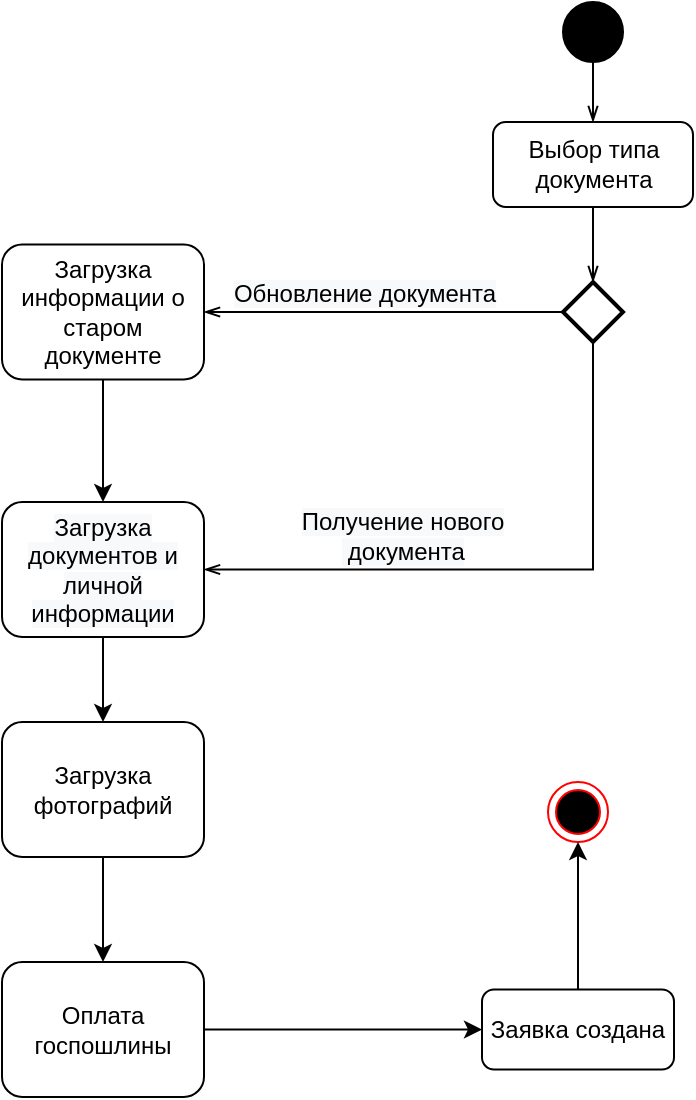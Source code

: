 <mxfile version="15.8.6" type="device" pages="7"><diagram id="w61SDlosjWFif7-tGeX6" name="Page-1"><mxGraphModel dx="846" dy="829" grid="1" gridSize="10" guides="1" tooltips="1" connect="1" arrows="1" fold="1" page="1" pageScale="1" pageWidth="827" pageHeight="1169" math="0" shadow="0"><root><mxCell id="0"/><mxCell id="1" parent="0"/><mxCell id="3k4pGTq_p45-yImdwChW-1" value="" style="ellipse;html=1;shape=endState;fillColor=#000000;strokeColor=#ff0000;" vertex="1" parent="1"><mxGeometry x="1383" y="1100" width="30" height="30" as="geometry"/></mxCell><mxCell id="3k4pGTq_p45-yImdwChW-2" value="" style="strokeWidth=2;html=1;shape=mxgraph.flowchart.decision;whiteSpace=wrap;fillColor=#FFFFFF;" vertex="1" parent="1"><mxGeometry x="1390.5" y="850" width="30" height="30" as="geometry"/></mxCell><mxCell id="3k4pGTq_p45-yImdwChW-3" style="edgeStyle=orthogonalEdgeStyle;rounded=0;orthogonalLoop=1;jettySize=auto;html=1;entryX=0.5;entryY=0;entryDx=0;entryDy=0;" edge="1" parent="1" source="3k4pGTq_p45-yImdwChW-4" target="3k4pGTq_p45-yImdwChW-14"><mxGeometry relative="1" as="geometry"><mxPoint x="1160.5" y="950" as="targetPoint"/></mxGeometry></mxCell><mxCell id="3k4pGTq_p45-yImdwChW-4" value="Загрузка информации о старом документе" style="rounded=1;whiteSpace=wrap;html=1;fillColor=#FFFFFF;strokeColor=#000000;" vertex="1" parent="1"><mxGeometry x="1110" y="831.25" width="101" height="67.5" as="geometry"/></mxCell><mxCell id="3k4pGTq_p45-yImdwChW-5" value="&lt;span style=&quot;font-size: 12px ; background-color: rgb(248 , 249 , 250)&quot;&gt;Обновление документа&lt;/span&gt;" style="html=1;verticalAlign=bottom;endArrow=openThin;rounded=0;edgeStyle=orthogonalEdgeStyle;entryX=1;entryY=0.5;entryDx=0;entryDy=0;endFill=0;exitX=0;exitY=0.5;exitDx=0;exitDy=0;exitPerimeter=0;" edge="1" parent="1" source="3k4pGTq_p45-yImdwChW-2" target="3k4pGTq_p45-yImdwChW-4"><mxGeometry x="0.12" width="80" relative="1" as="geometry"><mxPoint x="1390" y="870" as="sourcePoint"/><mxPoint x="1261.5" y="1185" as="targetPoint"/><mxPoint x="1" as="offset"/><Array as="points"><mxPoint x="1211" y="865"/></Array></mxGeometry></mxCell><mxCell id="3k4pGTq_p45-yImdwChW-6" value="&lt;span style=&quot;font-size: 12px ; background-color: rgb(248 , 249 , 250)&quot;&gt;Получение нового&lt;br&gt;&amp;nbsp;документа&lt;/span&gt;" style="html=1;verticalAlign=bottom;endArrow=openThin;rounded=0;edgeStyle=orthogonalEdgeStyle;exitX=0.5;exitY=1;exitDx=0;exitDy=0;exitPerimeter=0;endFill=0;entryX=1;entryY=0.5;entryDx=0;entryDy=0;" edge="1" parent="1" source="3k4pGTq_p45-yImdwChW-2" target="3k4pGTq_p45-yImdwChW-14"><mxGeometry x="0.358" width="80" relative="1" as="geometry"><mxPoint x="1361.5" y="1035" as="sourcePoint"/><mxPoint x="1553" y="865" as="targetPoint"/><Array as="points"/><mxPoint as="offset"/></mxGeometry></mxCell><mxCell id="3k4pGTq_p45-yImdwChW-7" style="edgeStyle=orthogonalEdgeStyle;rounded=0;orthogonalLoop=1;jettySize=auto;html=1;exitX=0.5;exitY=0;exitDx=0;exitDy=0;entryX=0.5;entryY=1;entryDx=0;entryDy=0;" edge="1" parent="1" source="3k4pGTq_p45-yImdwChW-8" target="3k4pGTq_p45-yImdwChW-1"><mxGeometry relative="1" as="geometry"><mxPoint x="1348" y="1160" as="targetPoint"/></mxGeometry></mxCell><mxCell id="3k4pGTq_p45-yImdwChW-8" value="Заявка создана" style="rounded=1;whiteSpace=wrap;html=1;fillColor=#FFFFFF;strokeColor=#000000;" vertex="1" parent="1"><mxGeometry x="1350" y="1203.75" width="96" height="40" as="geometry"/></mxCell><mxCell id="3k4pGTq_p45-yImdwChW-9" value="Выбор типа документа" style="rounded=1;whiteSpace=wrap;html=1;fillColor=#FFFFFF;strokeColor=#000000;" vertex="1" parent="1"><mxGeometry x="1355.5" y="770" width="100" height="42.5" as="geometry"/></mxCell><mxCell id="3k4pGTq_p45-yImdwChW-10" value="" style="html=1;verticalAlign=bottom;endArrow=openThin;rounded=0;edgeStyle=orthogonalEdgeStyle;endFill=0;exitX=0.5;exitY=1;exitDx=0;exitDy=0;entryX=0.5;entryY=0;entryDx=0;entryDy=0;entryPerimeter=0;" edge="1" parent="1" source="3k4pGTq_p45-yImdwChW-9" target="3k4pGTq_p45-yImdwChW-2"><mxGeometry y="60" width="80" relative="1" as="geometry"><mxPoint x="1415.5" y="750" as="sourcePoint"/><mxPoint x="1405.5" y="840" as="targetPoint"/><mxPoint as="offset"/></mxGeometry></mxCell><mxCell id="3k4pGTq_p45-yImdwChW-11" value="" style="ellipse;whiteSpace=wrap;html=1;aspect=fixed;fillColor=#000000;" vertex="1" parent="1"><mxGeometry x="1390.5" y="710" width="30" height="30" as="geometry"/></mxCell><mxCell id="3k4pGTq_p45-yImdwChW-12" value="" style="html=1;verticalAlign=bottom;endArrow=openThin;rounded=0;edgeStyle=orthogonalEdgeStyle;endFill=0;exitX=0.5;exitY=1;exitDx=0;exitDy=0;entryX=0.5;entryY=0;entryDx=0;entryDy=0;" edge="1" parent="1" source="3k4pGTq_p45-yImdwChW-11" target="3k4pGTq_p45-yImdwChW-9"><mxGeometry y="60" width="80" relative="1" as="geometry"><mxPoint x="1400.5" y="721.25" as="sourcePoint"/><mxPoint x="1395.5" y="740.0" as="targetPoint"/><mxPoint as="offset"/></mxGeometry></mxCell><mxCell id="3k4pGTq_p45-yImdwChW-13" style="edgeStyle=orthogonalEdgeStyle;rounded=0;orthogonalLoop=1;jettySize=auto;html=1;entryX=0.5;entryY=0;entryDx=0;entryDy=0;" edge="1" parent="1" source="3k4pGTq_p45-yImdwChW-14" target="3k4pGTq_p45-yImdwChW-16"><mxGeometry relative="1" as="geometry"><mxPoint x="1160.5" y="1080" as="targetPoint"/></mxGeometry></mxCell><mxCell id="3k4pGTq_p45-yImdwChW-14" value="&lt;span style=&quot;color: rgb(0 , 0 , 0) ; font-family: &amp;#34;helvetica&amp;#34; ; font-size: 12px ; font-style: normal ; font-weight: 400 ; letter-spacing: normal ; text-align: center ; text-indent: 0px ; text-transform: none ; word-spacing: 0px ; background-color: rgb(248 , 249 , 250) ; display: inline ; float: none&quot;&gt;Загрузка документов и личной информации&lt;/span&gt;" style="rounded=1;whiteSpace=wrap;html=1;fillColor=#FFFFFF;strokeColor=#000000;" vertex="1" parent="1"><mxGeometry x="1110" y="960" width="101" height="67.5" as="geometry"/></mxCell><mxCell id="3k4pGTq_p45-yImdwChW-15" style="edgeStyle=orthogonalEdgeStyle;rounded=0;orthogonalLoop=1;jettySize=auto;html=1;entryX=0.5;entryY=0;entryDx=0;entryDy=0;" edge="1" parent="1" source="3k4pGTq_p45-yImdwChW-16" target="3k4pGTq_p45-yImdwChW-18"><mxGeometry relative="1" as="geometry"><mxPoint x="1160.5" y="1190" as="targetPoint"/></mxGeometry></mxCell><mxCell id="3k4pGTq_p45-yImdwChW-16" value="Загрузка фотографий" style="rounded=1;whiteSpace=wrap;html=1;fillColor=#FFFFFF;strokeColor=#000000;" vertex="1" parent="1"><mxGeometry x="1110" y="1070" width="101" height="67.5" as="geometry"/></mxCell><mxCell id="3k4pGTq_p45-yImdwChW-17" style="edgeStyle=orthogonalEdgeStyle;rounded=0;orthogonalLoop=1;jettySize=auto;html=1;entryX=0;entryY=0.5;entryDx=0;entryDy=0;" edge="1" parent="1" source="3k4pGTq_p45-yImdwChW-18" target="3k4pGTq_p45-yImdwChW-8"><mxGeometry relative="1" as="geometry"/></mxCell><mxCell id="3k4pGTq_p45-yImdwChW-18" value="Оплата госпошлины" style="rounded=1;whiteSpace=wrap;html=1;fillColor=#FFFFFF;strokeColor=#000000;" vertex="1" parent="1"><mxGeometry x="1110" y="1190" width="101" height="67.5" as="geometry"/></mxCell></root></mxGraphModel></diagram><diagram id="v_zn-E7BagGQZ9TT-b13" name="Page-4"><mxGraphModel dx="1422" dy="762" grid="1" gridSize="10" guides="1" tooltips="1" connect="1" arrows="1" fold="1" page="1" pageScale="1" pageWidth="827" pageHeight="1169" math="0" shadow="0"><root><mxCell id="9M2PpDtgsfgjWeI86NxO-0"/><mxCell id="9M2PpDtgsfgjWeI86NxO-1" parent="9M2PpDtgsfgjWeI86NxO-0"/></root></mxGraphModel></diagram><diagram name="Page-2" id="hLZvmMqzZT-gz04KHJj4"><mxGraphModel dx="1422" dy="762" grid="1" gridSize="10" guides="1" tooltips="1" connect="1" arrows="1" fold="1" page="1" pageScale="1" pageWidth="827" pageHeight="1169" math="0" shadow="0"><root><mxCell id="TYQeJVgjp5Tuv6gKvfyt-0"/><mxCell id="TYQeJVgjp5Tuv6gKvfyt-1" parent="TYQeJVgjp5Tuv6gKvfyt-0"/><mxCell id="TYQeJVgjp5Tuv6gKvfyt-2" value="order" style="swimlane;fontStyle=0;childLayout=stackLayout;horizontal=1;startSize=30;horizontalStack=0;resizeParent=1;resizeParentMax=0;resizeLast=0;collapsible=1;marginBottom=0;" parent="TYQeJVgjp5Tuv6gKvfyt-1" vertex="1"><mxGeometry x="1153" y="486" width="140" height="120" as="geometry"/></mxCell><mxCell id="TYQeJVgjp5Tuv6gKvfyt-3" value="id" style="text;strokeColor=none;fillColor=none;align=left;verticalAlign=middle;spacingLeft=4;spacingRight=4;overflow=hidden;points=[[0,0.5],[1,0.5]];portConstraint=eastwest;rotatable=0;" parent="TYQeJVgjp5Tuv6gKvfyt-2" vertex="1"><mxGeometry y="30" width="140" height="30" as="geometry"/></mxCell><mxCell id="TYQeJVgjp5Tuv6gKvfyt-4" value="status" style="text;strokeColor=none;fillColor=none;align=left;verticalAlign=middle;spacingLeft=4;spacingRight=4;overflow=hidden;points=[[0,0.5],[1,0.5]];portConstraint=eastwest;rotatable=0;" parent="TYQeJVgjp5Tuv6gKvfyt-2" vertex="1"><mxGeometry y="60" width="140" height="30" as="geometry"/></mxCell><mxCell id="TYQeJVgjp5Tuv6gKvfyt-5" value="user_id" style="text;strokeColor=none;fillColor=none;align=left;verticalAlign=middle;spacingLeft=4;spacingRight=4;overflow=hidden;points=[[0,0.5],[1,0.5]];portConstraint=eastwest;rotatable=0;" parent="TYQeJVgjp5Tuv6gKvfyt-2" vertex="1"><mxGeometry y="90" width="140" height="30" as="geometry"/></mxCell><mxCell id="TYQeJVgjp5Tuv6gKvfyt-6" style="edgeStyle=orthogonalEdgeStyle;rounded=0;orthogonalLoop=1;jettySize=auto;html=1;entryX=1;entryY=0.5;entryDx=0;entryDy=0;" parent="TYQeJVgjp5Tuv6gKvfyt-1" source="TYQeJVgjp5Tuv6gKvfyt-7" target="TYQeJVgjp5Tuv6gKvfyt-18" edge="1"><mxGeometry relative="1" as="geometry"><Array as="points"><mxPoint x="1643" y="521"/><mxPoint x="1643" y="521"/></Array></mxGeometry></mxCell><mxCell id="TYQeJVgjp5Tuv6gKvfyt-7" value="coffee" style="swimlane;fontStyle=0;childLayout=stackLayout;horizontal=1;startSize=30;horizontalStack=0;resizeParent=1;resizeParentMax=0;resizeLast=0;collapsible=1;marginBottom=0;" parent="TYQeJVgjp5Tuv6gKvfyt-1" vertex="1"><mxGeometry x="1613" y="480" width="140" height="270" as="geometry"/></mxCell><mxCell id="TYQeJVgjp5Tuv6gKvfyt-8" value="id" style="text;strokeColor=none;fillColor=none;align=left;verticalAlign=middle;spacingLeft=4;spacingRight=4;overflow=hidden;points=[[0,0.5],[1,0.5]];portConstraint=eastwest;rotatable=0;" parent="TYQeJVgjp5Tuv6gKvfyt-7" vertex="1"><mxGeometry y="30" width="140" height="30" as="geometry"/></mxCell><mxCell id="TYQeJVgjp5Tuv6gKvfyt-9" value="name" style="text;strokeColor=none;fillColor=none;align=left;verticalAlign=middle;spacingLeft=4;spacingRight=4;overflow=hidden;points=[[0,0.5],[1,0.5]];portConstraint=eastwest;rotatable=0;" parent="TYQeJVgjp5Tuv6gKvfyt-7" vertex="1"><mxGeometry y="60" width="140" height="30" as="geometry"/></mxCell><mxCell id="TYQeJVgjp5Tuv6gKvfyt-10" value="acid_id" style="text;strokeColor=none;fillColor=none;align=left;verticalAlign=middle;spacingLeft=4;spacingRight=4;overflow=hidden;points=[[0,0.5],[1,0.5]];portConstraint=eastwest;rotatable=0;" parent="TYQeJVgjp5Tuv6gKvfyt-7" vertex="1"><mxGeometry y="90" width="140" height="30" as="geometry"/></mxCell><mxCell id="TYQeJVgjp5Tuv6gKvfyt-11" value="pow_id" style="text;strokeColor=none;fillColor=none;align=left;verticalAlign=middle;spacingLeft=4;spacingRight=4;overflow=hidden;points=[[0,0.5],[1,0.5]];portConstraint=eastwest;rotatable=0;" parent="TYQeJVgjp5Tuv6gKvfyt-7" vertex="1"><mxGeometry y="120" width="140" height="30" as="geometry"/></mxCell><mxCell id="TYQeJVgjp5Tuv6gKvfyt-12" value="obzharka_id" style="text;strokeColor=none;fillColor=none;align=left;verticalAlign=middle;spacingLeft=4;spacingRight=4;overflow=hidden;points=[[0,0.5],[1,0.5]];portConstraint=eastwest;rotatable=0;" parent="TYQeJVgjp5Tuv6gKvfyt-7" vertex="1"><mxGeometry y="150" width="140" height="30" as="geometry"/></mxCell><mxCell id="TYQeJVgjp5Tuv6gKvfyt-13" value="weight" style="text;strokeColor=none;fillColor=none;align=left;verticalAlign=middle;spacingLeft=4;spacingRight=4;overflow=hidden;points=[[0,0.5],[1,0.5]];portConstraint=eastwest;rotatable=0;" parent="TYQeJVgjp5Tuv6gKvfyt-7" vertex="1"><mxGeometry y="180" width="140" height="30" as="geometry"/></mxCell><mxCell id="TYQeJVgjp5Tuv6gKvfyt-14" value="price" style="text;strokeColor=none;fillColor=none;align=left;verticalAlign=middle;spacingLeft=4;spacingRight=4;overflow=hidden;points=[[0,0.5],[1,0.5]];portConstraint=eastwest;rotatable=0;" parent="TYQeJVgjp5Tuv6gKvfyt-7" vertex="1"><mxGeometry y="210" width="140" height="30" as="geometry"/></mxCell><mxCell id="TYQeJVgjp5Tuv6gKvfyt-15" value="user_id" style="text;strokeColor=none;fillColor=none;align=left;verticalAlign=middle;spacingLeft=4;spacingRight=4;overflow=hidden;points=[[0,0.5],[1,0.5]];portConstraint=eastwest;rotatable=0;" parent="TYQeJVgjp5Tuv6gKvfyt-7" vertex="1"><mxGeometry y="240" width="140" height="30" as="geometry"/></mxCell><mxCell id="TYQeJVgjp5Tuv6gKvfyt-16" value="order_items" style="swimlane;fontStyle=0;childLayout=stackLayout;horizontal=1;startSize=26;fillColor=none;horizontalStack=0;resizeParent=1;resizeParentMax=0;resizeLast=0;collapsible=1;marginBottom=0;" parent="TYQeJVgjp5Tuv6gKvfyt-1" vertex="1"><mxGeometry x="1398" y="456" width="140" height="104" as="geometry"/></mxCell><mxCell id="TYQeJVgjp5Tuv6gKvfyt-17" value="order_id" style="text;strokeColor=none;fillColor=none;align=left;verticalAlign=top;spacingLeft=4;spacingRight=4;overflow=hidden;rotatable=0;points=[[0,0.5],[1,0.5]];portConstraint=eastwest;" parent="TYQeJVgjp5Tuv6gKvfyt-16" vertex="1"><mxGeometry y="26" width="140" height="26" as="geometry"/></mxCell><mxCell id="TYQeJVgjp5Tuv6gKvfyt-18" value="coffee_id" style="text;strokeColor=none;fillColor=none;align=left;verticalAlign=top;spacingLeft=4;spacingRight=4;overflow=hidden;rotatable=0;points=[[0,0.5],[1,0.5]];portConstraint=eastwest;" parent="TYQeJVgjp5Tuv6gKvfyt-16" vertex="1"><mxGeometry y="52" width="140" height="26" as="geometry"/></mxCell><mxCell id="TYQeJVgjp5Tuv6gKvfyt-19" value="count" style="text;strokeColor=none;fillColor=none;align=left;verticalAlign=top;spacingLeft=4;spacingRight=4;overflow=hidden;rotatable=0;points=[[0,0.5],[1,0.5]];portConstraint=eastwest;" parent="TYQeJVgjp5Tuv6gKvfyt-16" vertex="1"><mxGeometry y="78" width="140" height="26" as="geometry"/></mxCell><mxCell id="TYQeJVgjp5Tuv6gKvfyt-20" style="edgeStyle=orthogonalEdgeStyle;rounded=0;orthogonalLoop=1;jettySize=auto;html=1;entryX=0;entryY=0.5;entryDx=0;entryDy=0;" parent="TYQeJVgjp5Tuv6gKvfyt-1" source="TYQeJVgjp5Tuv6gKvfyt-3" target="TYQeJVgjp5Tuv6gKvfyt-17" edge="1"><mxGeometry relative="1" as="geometry"><Array as="points"><mxPoint x="1363" y="531"/><mxPoint x="1363" y="495"/></Array></mxGeometry></mxCell><mxCell id="TYQeJVgjp5Tuv6gKvfyt-21" value="user" style="swimlane;fontStyle=0;childLayout=stackLayout;horizontal=1;startSize=26;fillColor=none;horizontalStack=0;resizeParent=1;resizeParentMax=0;resizeLast=0;collapsible=1;marginBottom=0;" parent="TYQeJVgjp5Tuv6gKvfyt-1" vertex="1"><mxGeometry x="910" y="380" width="140" height="208" as="geometry"/></mxCell><mxCell id="TYQeJVgjp5Tuv6gKvfyt-22" value="id" style="text;strokeColor=none;fillColor=none;align=left;verticalAlign=top;spacingLeft=4;spacingRight=4;overflow=hidden;rotatable=0;points=[[0,0.5],[1,0.5]];portConstraint=eastwest;" parent="TYQeJVgjp5Tuv6gKvfyt-21" vertex="1"><mxGeometry y="26" width="140" height="26" as="geometry"/></mxCell><mxCell id="TYQeJVgjp5Tuv6gKvfyt-23" value="name" style="text;strokeColor=none;fillColor=none;align=left;verticalAlign=top;spacingLeft=4;spacingRight=4;overflow=hidden;rotatable=0;points=[[0,0.5],[1,0.5]];portConstraint=eastwest;" parent="TYQeJVgjp5Tuv6gKvfyt-21" vertex="1"><mxGeometry y="52" width="140" height="26" as="geometry"/></mxCell><mxCell id="TYQeJVgjp5Tuv6gKvfyt-24" value="surname" style="text;strokeColor=none;fillColor=none;align=left;verticalAlign=top;spacingLeft=4;spacingRight=4;overflow=hidden;rotatable=0;points=[[0,0.5],[1,0.5]];portConstraint=eastwest;" parent="TYQeJVgjp5Tuv6gKvfyt-21" vertex="1"><mxGeometry y="78" width="140" height="26" as="geometry"/></mxCell><mxCell id="TYQeJVgjp5Tuv6gKvfyt-25" value="phone" style="text;strokeColor=none;fillColor=none;align=left;verticalAlign=top;spacingLeft=4;spacingRight=4;overflow=hidden;rotatable=0;points=[[0,0.5],[1,0.5]];portConstraint=eastwest;" parent="TYQeJVgjp5Tuv6gKvfyt-21" vertex="1"><mxGeometry y="104" width="140" height="26" as="geometry"/></mxCell><mxCell id="TYQeJVgjp5Tuv6gKvfyt-26" value="email" style="text;strokeColor=none;fillColor=none;align=left;verticalAlign=top;spacingLeft=4;spacingRight=4;overflow=hidden;rotatable=0;points=[[0,0.5],[1,0.5]];portConstraint=eastwest;" parent="TYQeJVgjp5Tuv6gKvfyt-21" vertex="1"><mxGeometry y="130" width="140" height="26" as="geometry"/></mxCell><mxCell id="TYQeJVgjp5Tuv6gKvfyt-27" value="role_id" style="text;strokeColor=none;fillColor=none;align=left;verticalAlign=top;spacingLeft=4;spacingRight=4;overflow=hidden;rotatable=0;points=[[0,0.5],[1,0.5]];portConstraint=eastwest;" parent="TYQeJVgjp5Tuv6gKvfyt-21" vertex="1"><mxGeometry y="156" width="140" height="26" as="geometry"/></mxCell><mxCell id="TYQeJVgjp5Tuv6gKvfyt-28" value="address_id&#10;" style="text;strokeColor=none;fillColor=none;align=left;verticalAlign=top;spacingLeft=4;spacingRight=4;overflow=hidden;rotatable=0;points=[[0,0.5],[1,0.5]];portConstraint=eastwest;" parent="TYQeJVgjp5Tuv6gKvfyt-21" vertex="1"><mxGeometry y="182" width="140" height="26" as="geometry"/></mxCell><mxCell id="TYQeJVgjp5Tuv6gKvfyt-29" style="edgeStyle=orthogonalEdgeStyle;rounded=0;orthogonalLoop=1;jettySize=auto;html=1;" parent="TYQeJVgjp5Tuv6gKvfyt-1" source="TYQeJVgjp5Tuv6gKvfyt-22" target="TYQeJVgjp5Tuv6gKvfyt-5" edge="1"><mxGeometry relative="1" as="geometry"/></mxCell><mxCell id="TYQeJVgjp5Tuv6gKvfyt-30" style="edgeStyle=orthogonalEdgeStyle;rounded=0;orthogonalLoop=1;jettySize=auto;html=1;" parent="TYQeJVgjp5Tuv6gKvfyt-1" source="TYQeJVgjp5Tuv6gKvfyt-22" target="TYQeJVgjp5Tuv6gKvfyt-15" edge="1"><mxGeometry relative="1" as="geometry"><Array as="points"><mxPoint x="833" y="419"/><mxPoint x="833" y="735"/></Array></mxGeometry></mxCell><mxCell id="TYQeJVgjp5Tuv6gKvfyt-31" value="One to One" style="text;html=1;strokeColor=none;fillColor=none;align=center;verticalAlign=middle;whiteSpace=wrap;rounded=0;" parent="TYQeJVgjp5Tuv6gKvfyt-1" vertex="1"><mxGeometry x="1050" y="380" width="60" height="30" as="geometry"/></mxCell><mxCell id="TYQeJVgjp5Tuv6gKvfyt-32" value="One to Many" style="text;html=1;strokeColor=none;fillColor=none;align=center;verticalAlign=middle;whiteSpace=wrap;rounded=0;" parent="TYQeJVgjp5Tuv6gKvfyt-1" vertex="1"><mxGeometry x="1298" y="493" width="60" height="30" as="geometry"/></mxCell><mxCell id="TYQeJVgjp5Tuv6gKvfyt-33" value="One to Many" style="text;html=1;strokeColor=none;fillColor=none;align=center;verticalAlign=middle;whiteSpace=wrap;rounded=0;" parent="TYQeJVgjp5Tuv6gKvfyt-1" vertex="1"><mxGeometry x="1553" y="480" width="60" height="30" as="geometry"/></mxCell><mxCell id="TYQeJVgjp5Tuv6gKvfyt-34" value="acid" style="swimlane;fontStyle=0;childLayout=stackLayout;horizontal=1;startSize=30;horizontalStack=0;resizeParent=1;resizeParentMax=0;resizeLast=0;collapsible=1;marginBottom=0;" parent="TYQeJVgjp5Tuv6gKvfyt-1" vertex="1"><mxGeometry x="1863" y="340" width="140" height="90" as="geometry"/></mxCell><mxCell id="TYQeJVgjp5Tuv6gKvfyt-35" value="id" style="text;strokeColor=none;fillColor=none;align=left;verticalAlign=middle;spacingLeft=4;spacingRight=4;overflow=hidden;points=[[0,0.5],[1,0.5]];portConstraint=eastwest;rotatable=0;" parent="TYQeJVgjp5Tuv6gKvfyt-34" vertex="1"><mxGeometry y="30" width="140" height="30" as="geometry"/></mxCell><mxCell id="TYQeJVgjp5Tuv6gKvfyt-36" value="value" style="text;strokeColor=none;fillColor=none;align=left;verticalAlign=middle;spacingLeft=4;spacingRight=4;overflow=hidden;points=[[0,0.5],[1,0.5]];portConstraint=eastwest;rotatable=0;" parent="TYQeJVgjp5Tuv6gKvfyt-34" vertex="1"><mxGeometry y="60" width="140" height="30" as="geometry"/></mxCell><mxCell id="TYQeJVgjp5Tuv6gKvfyt-37" style="edgeStyle=orthogonalEdgeStyle;rounded=0;orthogonalLoop=1;jettySize=auto;html=1;" parent="TYQeJVgjp5Tuv6gKvfyt-1" source="TYQeJVgjp5Tuv6gKvfyt-35" target="TYQeJVgjp5Tuv6gKvfyt-10" edge="1"><mxGeometry relative="1" as="geometry"><Array as="points"><mxPoint x="1793" y="385"/><mxPoint x="1793" y="585"/></Array></mxGeometry></mxCell><mxCell id="TYQeJVgjp5Tuv6gKvfyt-38" value="pow" style="swimlane;fontStyle=0;childLayout=stackLayout;horizontal=1;startSize=30;horizontalStack=0;resizeParent=1;resizeParentMax=0;resizeLast=0;collapsible=1;marginBottom=0;" parent="TYQeJVgjp5Tuv6gKvfyt-1" vertex="1"><mxGeometry x="1873" y="520" width="140" height="90" as="geometry"/></mxCell><mxCell id="TYQeJVgjp5Tuv6gKvfyt-39" value="id" style="text;strokeColor=none;fillColor=none;align=left;verticalAlign=middle;spacingLeft=4;spacingRight=4;overflow=hidden;points=[[0,0.5],[1,0.5]];portConstraint=eastwest;rotatable=0;" parent="TYQeJVgjp5Tuv6gKvfyt-38" vertex="1"><mxGeometry y="30" width="140" height="30" as="geometry"/></mxCell><mxCell id="TYQeJVgjp5Tuv6gKvfyt-40" value="value" style="text;strokeColor=none;fillColor=none;align=left;verticalAlign=middle;spacingLeft=4;spacingRight=4;overflow=hidden;points=[[0,0.5],[1,0.5]];portConstraint=eastwest;rotatable=0;" parent="TYQeJVgjp5Tuv6gKvfyt-38" vertex="1"><mxGeometry y="60" width="140" height="30" as="geometry"/></mxCell><mxCell id="TYQeJVgjp5Tuv6gKvfyt-41" style="edgeStyle=orthogonalEdgeStyle;rounded=0;orthogonalLoop=1;jettySize=auto;html=1;" parent="TYQeJVgjp5Tuv6gKvfyt-1" source="TYQeJVgjp5Tuv6gKvfyt-39" target="TYQeJVgjp5Tuv6gKvfyt-11" edge="1"><mxGeometry relative="1" as="geometry"><Array as="points"><mxPoint x="1813" y="580"/><mxPoint x="1813" y="610"/></Array></mxGeometry></mxCell><mxCell id="TYQeJVgjp5Tuv6gKvfyt-42" value="obzharka" style="swimlane;fontStyle=0;childLayout=stackLayout;horizontal=1;startSize=30;horizontalStack=0;resizeParent=1;resizeParentMax=0;resizeLast=0;collapsible=1;marginBottom=0;" parent="TYQeJVgjp5Tuv6gKvfyt-1" vertex="1"><mxGeometry x="1873" y="625" width="140" height="90" as="geometry"/></mxCell><mxCell id="TYQeJVgjp5Tuv6gKvfyt-43" value="id" style="text;strokeColor=none;fillColor=none;align=left;verticalAlign=middle;spacingLeft=4;spacingRight=4;overflow=hidden;points=[[0,0.5],[1,0.5]];portConstraint=eastwest;rotatable=0;" parent="TYQeJVgjp5Tuv6gKvfyt-42" vertex="1"><mxGeometry y="30" width="140" height="30" as="geometry"/></mxCell><mxCell id="TYQeJVgjp5Tuv6gKvfyt-44" value="value" style="text;strokeColor=none;fillColor=none;align=left;verticalAlign=middle;spacingLeft=4;spacingRight=4;overflow=hidden;points=[[0,0.5],[1,0.5]];portConstraint=eastwest;rotatable=0;" parent="TYQeJVgjp5Tuv6gKvfyt-42" vertex="1"><mxGeometry y="60" width="140" height="30" as="geometry"/></mxCell><mxCell id="TYQeJVgjp5Tuv6gKvfyt-45" style="edgeStyle=orthogonalEdgeStyle;rounded=0;orthogonalLoop=1;jettySize=auto;html=1;" parent="TYQeJVgjp5Tuv6gKvfyt-1" source="TYQeJVgjp5Tuv6gKvfyt-43" target="TYQeJVgjp5Tuv6gKvfyt-12" edge="1"><mxGeometry relative="1" as="geometry"/></mxCell><mxCell id="TYQeJVgjp5Tuv6gKvfyt-46" value="One to Many" style="text;html=1;strokeColor=none;fillColor=none;align=center;verticalAlign=middle;whiteSpace=wrap;rounded=0;" parent="TYQeJVgjp5Tuv6gKvfyt-1" vertex="1"><mxGeometry x="1803" y="350" width="60" height="30" as="geometry"/></mxCell><mxCell id="TYQeJVgjp5Tuv6gKvfyt-47" value="One to Many" style="text;html=1;strokeColor=none;fillColor=none;align=center;verticalAlign=middle;whiteSpace=wrap;rounded=0;" parent="TYQeJVgjp5Tuv6gKvfyt-1" vertex="1"><mxGeometry x="1813" y="546" width="60" height="30" as="geometry"/></mxCell><mxCell id="TYQeJVgjp5Tuv6gKvfyt-48" value="One to Many" style="text;html=1;strokeColor=none;fillColor=none;align=center;verticalAlign=middle;whiteSpace=wrap;rounded=0;" parent="TYQeJVgjp5Tuv6gKvfyt-1" vertex="1"><mxGeometry x="1813" y="639" width="60" height="30" as="geometry"/></mxCell><mxCell id="TYQeJVgjp5Tuv6gKvfyt-49" value="One to Many" style="text;html=1;strokeColor=none;fillColor=none;align=center;verticalAlign=middle;whiteSpace=wrap;rounded=0;" parent="TYQeJVgjp5Tuv6gKvfyt-1" vertex="1"><mxGeometry x="1083" y="700" width="60" height="30" as="geometry"/></mxCell><mxCell id="TYQeJVgjp5Tuv6gKvfyt-50" value="user_address" style="swimlane;fontStyle=0;childLayout=stackLayout;horizontal=1;startSize=30;horizontalStack=0;resizeParent=1;resizeParentMax=0;resizeLast=0;collapsible=1;marginBottom=0;" parent="TYQeJVgjp5Tuv6gKvfyt-1" vertex="1"><mxGeometry x="560" y="471" width="140" height="120" as="geometry"/></mxCell><mxCell id="TYQeJVgjp5Tuv6gKvfyt-51" value="id " style="text;strokeColor=none;fillColor=none;align=left;verticalAlign=middle;spacingLeft=4;spacingRight=4;overflow=hidden;points=[[0,0.5],[1,0.5]];portConstraint=eastwest;rotatable=0;" parent="TYQeJVgjp5Tuv6gKvfyt-50" vertex="1"><mxGeometry y="30" width="140" height="30" as="geometry"/></mxCell><mxCell id="TYQeJVgjp5Tuv6gKvfyt-52" value="street" style="text;strokeColor=none;fillColor=none;align=left;verticalAlign=middle;spacingLeft=4;spacingRight=4;overflow=hidden;points=[[0,0.5],[1,0.5]];portConstraint=eastwest;rotatable=0;" parent="TYQeJVgjp5Tuv6gKvfyt-50" vertex="1"><mxGeometry y="60" width="140" height="30" as="geometry"/></mxCell><mxCell id="TYQeJVgjp5Tuv6gKvfyt-53" value="town" style="text;strokeColor=none;fillColor=none;align=left;verticalAlign=middle;spacingLeft=4;spacingRight=4;overflow=hidden;points=[[0,0.5],[1,0.5]];portConstraint=eastwest;rotatable=0;" parent="TYQeJVgjp5Tuv6gKvfyt-50" vertex="1"><mxGeometry y="90" width="140" height="30" as="geometry"/></mxCell><mxCell id="TYQeJVgjp5Tuv6gKvfyt-54" value="One to One" style="text;html=1;strokeColor=none;fillColor=none;align=center;verticalAlign=middle;whiteSpace=wrap;rounded=0;" parent="TYQeJVgjp5Tuv6gKvfyt-1" vertex="1"><mxGeometry x="723" y="480" width="60" height="30" as="geometry"/></mxCell><mxCell id="TYQeJVgjp5Tuv6gKvfyt-55" style="edgeStyle=orthogonalEdgeStyle;rounded=0;orthogonalLoop=1;jettySize=auto;html=1;" parent="TYQeJVgjp5Tuv6gKvfyt-1" source="TYQeJVgjp5Tuv6gKvfyt-51" target="TYQeJVgjp5Tuv6gKvfyt-28" edge="1"><mxGeometry relative="1" as="geometry"/></mxCell><mxCell id="TYQeJVgjp5Tuv6gKvfyt-56" value="user_role" style="swimlane;fontStyle=0;childLayout=stackLayout;horizontal=1;startSize=30;horizontalStack=0;resizeParent=1;resizeParentMax=0;resizeLast=0;collapsible=1;marginBottom=0;" parent="TYQeJVgjp5Tuv6gKvfyt-1" vertex="1"><mxGeometry x="560" y="350" width="140" height="90" as="geometry"/></mxCell><mxCell id="TYQeJVgjp5Tuv6gKvfyt-57" value="id" style="text;strokeColor=none;fillColor=none;align=left;verticalAlign=middle;spacingLeft=4;spacingRight=4;overflow=hidden;points=[[0,0.5],[1,0.5]];portConstraint=eastwest;rotatable=0;" parent="TYQeJVgjp5Tuv6gKvfyt-56" vertex="1"><mxGeometry y="30" width="140" height="30" as="geometry"/></mxCell><mxCell id="TYQeJVgjp5Tuv6gKvfyt-58" value="name" style="text;strokeColor=none;fillColor=none;align=left;verticalAlign=middle;spacingLeft=4;spacingRight=4;overflow=hidden;points=[[0,0.5],[1,0.5]];portConstraint=eastwest;rotatable=0;" parent="TYQeJVgjp5Tuv6gKvfyt-56" vertex="1"><mxGeometry y="60" width="140" height="30" as="geometry"/></mxCell><mxCell id="TYQeJVgjp5Tuv6gKvfyt-59" style="edgeStyle=orthogonalEdgeStyle;rounded=0;orthogonalLoop=1;jettySize=auto;html=1;" parent="TYQeJVgjp5Tuv6gKvfyt-1" source="TYQeJVgjp5Tuv6gKvfyt-57" target="TYQeJVgjp5Tuv6gKvfyt-27" edge="1"><mxGeometry relative="1" as="geometry"><Array as="points"><mxPoint x="793" y="395"/><mxPoint x="793" y="549"/></Array></mxGeometry></mxCell><mxCell id="TYQeJVgjp5Tuv6gKvfyt-60" value="One to One" style="text;html=1;strokeColor=none;fillColor=none;align=center;verticalAlign=middle;whiteSpace=wrap;rounded=0;" parent="TYQeJVgjp5Tuv6gKvfyt-1" vertex="1"><mxGeometry x="723" y="360" width="60" height="30" as="geometry"/></mxCell><mxCell id="JFAAPxBrPtjky8NLsDIe-0" value="&lt;div style=&quot;text-align: center ; box-sizing: border-box ; width: 100% ; background: rgb(228 , 228 , 228) ; padding: 2px&quot;&gt;coffee&lt;/div&gt;&lt;table style=&quot;width: 100% ; font-size: 1em&quot; cellpadding=&quot;2&quot; cellspacing=&quot;0&quot;&gt;&lt;tbody&gt;&lt;tr&gt;&lt;td&gt;PK&lt;/td&gt;&lt;td&gt;uniqueId&lt;/td&gt;&lt;/tr&gt;&lt;tr&gt;&lt;td&gt;FK1&lt;/td&gt;&lt;td&gt;foreignKey&lt;/td&gt;&lt;/tr&gt;&lt;tr&gt;&lt;td&gt;&lt;/td&gt;&lt;td&gt;fieldname&lt;/td&gt;&lt;/tr&gt;&lt;/tbody&gt;&lt;/table&gt;" style="verticalAlign=top;align=left;overflow=fill;html=1;strokeWidth=1;strokeColor=default;glass=0;rounded=0;shadow=0;sketch=0;" parent="TYQeJVgjp5Tuv6gKvfyt-1" vertex="1"><mxGeometry x="1623" y="850" width="180" height="90" as="geometry"/></mxCell></root></mxGraphModel></diagram><diagram name="Page-3" id="iUEVADSQR7AzleDRKAdG"><mxGraphModel dx="1422" dy="762" grid="1" gridSize="10" guides="1" tooltips="1" connect="1" arrows="1" fold="1" page="1" pageScale="1" pageWidth="827" pageHeight="1169" math="0" shadow="0"><root><mxCell id="zO7gHNCpOP6CK4wet3kO-0"/><mxCell id="zO7gHNCpOP6CK4wet3kO-1" parent="zO7gHNCpOP6CK4wet3kO-0"/><mxCell id="AyrqnxP3aOBkyVLH6b0k-0" value="Custom coffee" style="rounded=0;whiteSpace=wrap;html=1;shadow=0;glass=0;sketch=0;strokeColor=default;strokeWidth=1;align=center;" parent="zO7gHNCpOP6CK4wet3kO-1" vertex="1"><mxGeometry x="320" y="260" width="240" height="140" as="geometry"/></mxCell><mxCell id="AyrqnxP3aOBkyVLH6b0k-1" value="" style="endArrow=classic;html=1;rounded=0;entryX=0.5;entryY=0;entryDx=0;entryDy=0;" parent="zO7gHNCpOP6CK4wet3kO-1" target="AyrqnxP3aOBkyVLH6b0k-0" edge="1"><mxGeometry width="50" height="50" relative="1" as="geometry"><mxPoint x="440" y="80" as="sourcePoint"/><mxPoint x="440" y="50" as="targetPoint"/></mxGeometry></mxCell><mxCell id="AyrqnxP3aOBkyVLH6b0k-2" value="Администратор" style="text;html=1;strokeColor=none;fillColor=none;align=center;verticalAlign=middle;whiteSpace=wrap;rounded=0;shadow=0;glass=0;sketch=0;" parent="zO7gHNCpOP6CK4wet3kO-1" vertex="1"><mxGeometry x="460" y="200" width="60" height="30" as="geometry"/></mxCell><mxCell id="AyrqnxP3aOBkyVLH6b0k-3" value="" style="endArrow=classic;html=1;rounded=0;entryX=0;entryY=0.5;entryDx=0;entryDy=0;" parent="zO7gHNCpOP6CK4wet3kO-1" target="AyrqnxP3aOBkyVLH6b0k-0" edge="1"><mxGeometry width="50" height="50" relative="1" as="geometry"><mxPoint x="120" y="330" as="sourcePoint"/><mxPoint x="70" y="350" as="targetPoint"/></mxGeometry></mxCell><mxCell id="AyrqnxP3aOBkyVLH6b0k-4" value="Пользователь" style="text;html=1;strokeColor=none;fillColor=none;align=center;verticalAlign=middle;whiteSpace=wrap;rounded=0;shadow=0;glass=0;sketch=0;" parent="zO7gHNCpOP6CK4wet3kO-1" vertex="1"><mxGeometry x="170" y="290" width="60" height="30" as="geometry"/></mxCell><mxCell id="AyrqnxP3aOBkyVLH6b0k-5" value="" style="endArrow=classic;html=1;rounded=0;entryX=0.5;entryY=1;entryDx=0;entryDy=0;" parent="zO7gHNCpOP6CK4wet3kO-1" target="AyrqnxP3aOBkyVLH6b0k-0" edge="1"><mxGeometry width="50" height="50" relative="1" as="geometry"><mxPoint x="440" y="600" as="sourcePoint"/><mxPoint x="330" y="340" as="targetPoint"/></mxGeometry></mxCell><mxCell id="AyrqnxP3aOBkyVLH6b0k-6" value="Курьер" style="text;html=1;strokeColor=none;fillColor=none;align=center;verticalAlign=middle;whiteSpace=wrap;rounded=0;shadow=0;glass=0;sketch=0;" parent="zO7gHNCpOP6CK4wet3kO-1" vertex="1"><mxGeometry x="440" y="440" width="60" height="30" as="geometry"/></mxCell><mxCell id="AyrqnxP3aOBkyVLH6b0k-7" value="" style="endArrow=classic;html=1;rounded=0;entryX=0;entryY=0.5;entryDx=0;entryDy=0;exitX=1;exitY=0.5;exitDx=0;exitDy=0;" parent="zO7gHNCpOP6CK4wet3kO-1" source="AyrqnxP3aOBkyVLH6b0k-0" edge="1"><mxGeometry width="50" height="50" relative="1" as="geometry"><mxPoint x="580" y="329.5" as="sourcePoint"/><mxPoint x="780" y="329.5" as="targetPoint"/></mxGeometry></mxCell><mxCell id="AyrqnxP3aOBkyVLH6b0k-8" value="Товар доставлен" style="text;html=1;strokeColor=none;fillColor=none;align=center;verticalAlign=middle;whiteSpace=wrap;rounded=0;shadow=0;glass=0;sketch=0;" parent="zO7gHNCpOP6CK4wet3kO-1" vertex="1"><mxGeometry x="610" y="290" width="60" height="30" as="geometry"/></mxCell><mxCell id="AyrqnxP3aOBkyVLH6b0k-17" style="edgeStyle=orthogonalEdgeStyle;rounded=0;orthogonalLoop=1;jettySize=auto;html=1;exitX=1;exitY=0.5;exitDx=0;exitDy=0;entryX=0;entryY=0.5;entryDx=0;entryDy=0;" parent="zO7gHNCpOP6CK4wet3kO-1" source="AyrqnxP3aOBkyVLH6b0k-9" target="AyrqnxP3aOBkyVLH6b0k-12" edge="1"><mxGeometry relative="1" as="geometry"/></mxCell><mxCell id="AyrqnxP3aOBkyVLH6b0k-23" value="Данные прошли &lt;br&gt;проверку" style="edgeLabel;html=1;align=center;verticalAlign=middle;resizable=0;points=[];" parent="AyrqnxP3aOBkyVLH6b0k-17" vertex="1" connectable="0"><mxGeometry x="-0.628" y="3" relative="1" as="geometry"><mxPoint x="38" y="-17" as="offset"/></mxGeometry></mxCell><mxCell id="AyrqnxP3aOBkyVLH6b0k-9" value="Вход в систему" style="rounded=0;whiteSpace=wrap;html=1;shadow=0;glass=0;sketch=0;strokeColor=default;strokeWidth=1;align=center;" parent="zO7gHNCpOP6CK4wet3kO-1" vertex="1"><mxGeometry x="1080" y="300" width="120" height="60" as="geometry"/></mxCell><mxCell id="AyrqnxP3aOBkyVLH6b0k-10" value="" style="endArrow=classic;html=1;rounded=0;entryX=0;entryY=0.5;entryDx=0;entryDy=0;" parent="zO7gHNCpOP6CK4wet3kO-1" target="AyrqnxP3aOBkyVLH6b0k-9" edge="1"><mxGeometry width="50" height="50" relative="1" as="geometry"><mxPoint x="880" y="330" as="sourcePoint"/><mxPoint x="1080" y="324.5" as="targetPoint"/></mxGeometry></mxCell><mxCell id="AyrqnxP3aOBkyVLH6b0k-11" value="Пользователь" style="text;html=1;strokeColor=none;fillColor=none;align=center;verticalAlign=middle;whiteSpace=wrap;rounded=0;shadow=0;glass=0;sketch=0;" parent="zO7gHNCpOP6CK4wet3kO-1" vertex="1"><mxGeometry x="990" y="290" width="60" height="30" as="geometry"/></mxCell><mxCell id="AyrqnxP3aOBkyVLH6b0k-18" value="Товары для покупки" style="edgeStyle=orthogonalEdgeStyle;rounded=0;orthogonalLoop=1;jettySize=auto;html=1;exitX=1;exitY=0.5;exitDx=0;exitDy=0;entryX=0;entryY=0.5;entryDx=0;entryDy=0;" parent="zO7gHNCpOP6CK4wet3kO-1" source="AyrqnxP3aOBkyVLH6b0k-12" target="AyrqnxP3aOBkyVLH6b0k-13" edge="1"><mxGeometry relative="1" as="geometry"/></mxCell><mxCell id="AyrqnxP3aOBkyVLH6b0k-12" value="Просмотр каталога товаров" style="rounded=0;whiteSpace=wrap;html=1;shadow=0;glass=0;sketch=0;strokeColor=default;strokeWidth=1;align=center;" parent="zO7gHNCpOP6CK4wet3kO-1" vertex="1"><mxGeometry x="1320" y="300" width="120" height="60" as="geometry"/></mxCell><mxCell id="AyrqnxP3aOBkyVLH6b0k-13" value="Добавление товаров в корзину" style="rounded=0;whiteSpace=wrap;html=1;shadow=0;glass=0;sketch=0;strokeColor=default;strokeWidth=1;align=center;" parent="zO7gHNCpOP6CK4wet3kO-1" vertex="1"><mxGeometry x="1490" y="210" width="120" height="60" as="geometry"/></mxCell><mxCell id="AyrqnxP3aOBkyVLH6b0k-20" value="Список выбранных товаров" style="edgeStyle=orthogonalEdgeStyle;rounded=0;orthogonalLoop=1;jettySize=auto;html=1;exitX=1;exitY=0.5;exitDx=0;exitDy=0;entryX=0;entryY=0.5;entryDx=0;entryDy=0;" parent="zO7gHNCpOP6CK4wet3kO-1" source="AyrqnxP3aOBkyVLH6b0k-13" target="AyrqnxP3aOBkyVLH6b0k-15" edge="1"><mxGeometry relative="1" as="geometry"><mxPoint x="1610" y="330" as="sourcePoint"/></mxGeometry></mxCell><mxCell id="AyrqnxP3aOBkyVLH6b0k-21" style="edgeStyle=orthogonalEdgeStyle;rounded=0;orthogonalLoop=1;jettySize=auto;html=1;exitX=0.5;exitY=1;exitDx=0;exitDy=0;entryX=0;entryY=0.5;entryDx=0;entryDy=0;" parent="zO7gHNCpOP6CK4wet3kO-1" source="AyrqnxP3aOBkyVLH6b0k-15" target="AyrqnxP3aOBkyVLH6b0k-16" edge="1"><mxGeometry relative="1" as="geometry"/></mxCell><mxCell id="AyrqnxP3aOBkyVLH6b0k-15" value="Оформление заказа" style="rounded=0;whiteSpace=wrap;html=1;shadow=0;glass=0;sketch=0;strokeColor=default;strokeWidth=1;align=center;" parent="zO7gHNCpOP6CK4wet3kO-1" vertex="1"><mxGeometry x="1654" y="320" width="120" height="60" as="geometry"/></mxCell><mxCell id="AyrqnxP3aOBkyVLH6b0k-22" value="Товар доставлен" style="edgeStyle=orthogonalEdgeStyle;rounded=0;orthogonalLoop=1;jettySize=auto;html=1;exitX=1;exitY=0.5;exitDx=0;exitDy=0;" parent="zO7gHNCpOP6CK4wet3kO-1" source="AyrqnxP3aOBkyVLH6b0k-16" edge="1"><mxGeometry relative="1" as="geometry"><mxPoint x="2090" y="410" as="targetPoint"/></mxGeometry></mxCell><mxCell id="AyrqnxP3aOBkyVLH6b0k-16" value="Доставка товара&amp;nbsp;" style="rounded=0;whiteSpace=wrap;html=1;shadow=0;glass=0;sketch=0;strokeColor=default;strokeWidth=1;align=center;" parent="zO7gHNCpOP6CK4wet3kO-1" vertex="1"><mxGeometry x="1820" y="410" width="120" height="60" as="geometry"/></mxCell><mxCell id="AyrqnxP3aOBkyVLH6b0k-25" value="Успешная оплата" style="text;html=1;align=center;verticalAlign=middle;resizable=0;points=[];autosize=1;strokeColor=none;fillColor=none;" parent="zO7gHNCpOP6CK4wet3kO-1" vertex="1"><mxGeometry x="1710" y="450" width="110" height="20" as="geometry"/></mxCell><mxCell id="AyrqnxP3aOBkyVLH6b0k-26" value="" style="endArrow=classic;html=1;rounded=0;entryX=0.5;entryY=0;entryDx=0;entryDy=0;exitX=0.5;exitY=1;exitDx=0;exitDy=0;" parent="zO7gHNCpOP6CK4wet3kO-1" source="AyrqnxP3aOBkyVLH6b0k-27" target="AyrqnxP3aOBkyVLH6b0k-9" edge="1"><mxGeometry width="50" height="50" relative="1" as="geometry"><mxPoint x="1450" y="70" as="sourcePoint"/><mxPoint x="1240" y="130" as="targetPoint"/><Array as="points"><mxPoint x="1140" y="150"/></Array></mxGeometry></mxCell><mxCell id="AyrqnxP3aOBkyVLH6b0k-29" style="edgeStyle=orthogonalEdgeStyle;rounded=0;orthogonalLoop=1;jettySize=auto;html=1;exitX=0.5;exitY=1;exitDx=0;exitDy=0;entryX=0.5;entryY=0;entryDx=0;entryDy=0;" parent="zO7gHNCpOP6CK4wet3kO-1" source="AyrqnxP3aOBkyVLH6b0k-27" target="AyrqnxP3aOBkyVLH6b0k-13" edge="1"><mxGeometry relative="1" as="geometry"><Array as="points"><mxPoint x="1450" y="120"/><mxPoint x="1550" y="120"/></Array></mxGeometry></mxCell><mxCell id="AyrqnxP3aOBkyVLH6b0k-30" style="edgeStyle=orthogonalEdgeStyle;rounded=0;orthogonalLoop=1;jettySize=auto;html=1;exitX=0.5;exitY=1;exitDx=0;exitDy=0;entryX=0.5;entryY=0;entryDx=0;entryDy=0;" parent="zO7gHNCpOP6CK4wet3kO-1" source="AyrqnxP3aOBkyVLH6b0k-27" target="AyrqnxP3aOBkyVLH6b0k-15" edge="1"><mxGeometry relative="1" as="geometry"><Array as="points"><mxPoint x="1450" y="70"/><mxPoint x="1470" y="70"/><mxPoint x="1470" y="90"/><mxPoint x="1714" y="90"/></Array></mxGeometry></mxCell><mxCell id="AyrqnxP3aOBkyVLH6b0k-31" style="edgeStyle=orthogonalEdgeStyle;rounded=0;orthogonalLoop=1;jettySize=auto;html=1;exitX=0.5;exitY=1;exitDx=0;exitDy=0;entryX=0.5;entryY=0;entryDx=0;entryDy=0;" parent="zO7gHNCpOP6CK4wet3kO-1" source="AyrqnxP3aOBkyVLH6b0k-27" target="AyrqnxP3aOBkyVLH6b0k-16" edge="1"><mxGeometry relative="1" as="geometry"><Array as="points"><mxPoint x="1880" y="60"/></Array></mxGeometry></mxCell><mxCell id="AyrqnxP3aOBkyVLH6b0k-27" value="Администратор" style="text;html=1;strokeColor=none;fillColor=none;align=center;verticalAlign=middle;whiteSpace=wrap;rounded=0;shadow=0;glass=0;sketch=0;" parent="zO7gHNCpOP6CK4wet3kO-1" vertex="1"><mxGeometry x="1420" y="30" width="60" height="30" as="geometry"/></mxCell><mxCell id="AyrqnxP3aOBkyVLH6b0k-28" value="" style="endArrow=classic;html=1;rounded=0;entryX=0.5;entryY=0;entryDx=0;entryDy=0;exitX=0.5;exitY=1;exitDx=0;exitDy=0;" parent="zO7gHNCpOP6CK4wet3kO-1" source="AyrqnxP3aOBkyVLH6b0k-27" target="AyrqnxP3aOBkyVLH6b0k-12" edge="1"><mxGeometry width="50" height="50" relative="1" as="geometry"><mxPoint x="1450" y="70" as="sourcePoint"/><mxPoint x="1500" y="80" as="targetPoint"/><Array as="points"><mxPoint x="1380" y="180"/></Array></mxGeometry></mxCell><mxCell id="AyrqnxP3aOBkyVLH6b0k-32" value="Курьер" style="text;html=1;strokeColor=none;fillColor=none;align=center;verticalAlign=middle;whiteSpace=wrap;rounded=0;shadow=0;glass=0;sketch=0;" parent="zO7gHNCpOP6CK4wet3kO-1" vertex="1"><mxGeometry x="1850" y="540" width="60" height="30" as="geometry"/></mxCell><mxCell id="AyrqnxP3aOBkyVLH6b0k-34" value="" style="endArrow=classic;html=1;rounded=0;entryX=0;entryY=0.5;entryDx=0;entryDy=0;" parent="zO7gHNCpOP6CK4wet3kO-1" edge="1"><mxGeometry width="50" height="50" relative="1" as="geometry"><mxPoint x="880" y="330" as="sourcePoint"/><mxPoint x="1080" y="330" as="targetPoint"/></mxGeometry></mxCell><mxCell id="AyrqnxP3aOBkyVLH6b0k-35" value="" style="endArrow=classic;html=1;rounded=0;entryX=0.5;entryY=1;entryDx=0;entryDy=0;exitX=0.5;exitY=0;exitDx=0;exitDy=0;" parent="zO7gHNCpOP6CK4wet3kO-1" source="AyrqnxP3aOBkyVLH6b0k-32" target="AyrqnxP3aOBkyVLH6b0k-16" edge="1"><mxGeometry width="50" height="50" relative="1" as="geometry"><mxPoint x="890" y="340" as="sourcePoint"/><mxPoint x="1090" y="340" as="targetPoint"/></mxGeometry></mxCell><mxCell id="AyrqnxP3aOBkyVLH6b0k-43" style="edgeStyle=orthogonalEdgeStyle;rounded=0;orthogonalLoop=1;jettySize=auto;html=1;entryX=0;entryY=0.5;entryDx=0;entryDy=0;" parent="zO7gHNCpOP6CK4wet3kO-1" source="AyrqnxP3aOBkyVLH6b0k-37" target="AyrqnxP3aOBkyVLH6b0k-39" edge="1"><mxGeometry relative="1" as="geometry"/></mxCell><mxCell id="AyrqnxP3aOBkyVLH6b0k-44" value="Загрузка формы&amp;nbsp;" style="edgeLabel;html=1;align=center;verticalAlign=middle;resizable=0;points=[];" parent="AyrqnxP3aOBkyVLH6b0k-43" vertex="1" connectable="0"><mxGeometry x="0.44" y="1" relative="1" as="geometry"><mxPoint x="-18" y="-9" as="offset"/></mxGeometry></mxCell><mxCell id="AyrqnxP3aOBkyVLH6b0k-37" value="Нажатие кнопки оформления заказа" style="rounded=0;whiteSpace=wrap;html=1;shadow=0;glass=0;sketch=0;strokeColor=default;strokeWidth=1;align=center;" parent="zO7gHNCpOP6CK4wet3kO-1" vertex="1"><mxGeometry x="1410" y="790" width="120" height="60" as="geometry"/></mxCell><mxCell id="AyrqnxP3aOBkyVLH6b0k-38" value="Список выбранных товаров" style="edgeStyle=orthogonalEdgeStyle;rounded=0;orthogonalLoop=1;jettySize=auto;html=1;entryX=0;entryY=0.5;entryDx=0;entryDy=0;" parent="zO7gHNCpOP6CK4wet3kO-1" target="AyrqnxP3aOBkyVLH6b0k-37" edge="1"><mxGeometry relative="1" as="geometry"><mxPoint x="1140" y="820" as="sourcePoint"/><mxPoint x="1664" y="360" as="targetPoint"/><Array as="points"><mxPoint x="1290" y="820"/><mxPoint x="1290" y="820"/></Array></mxGeometry></mxCell><mxCell id="AyrqnxP3aOBkyVLH6b0k-45" value="Загрузка формы для &lt;br&gt;проведения оплаты" style="edgeStyle=orthogonalEdgeStyle;rounded=0;orthogonalLoop=1;jettySize=auto;html=1;entryX=0;entryY=0.5;entryDx=0;entryDy=0;" parent="zO7gHNCpOP6CK4wet3kO-1" source="AyrqnxP3aOBkyVLH6b0k-39" target="AyrqnxP3aOBkyVLH6b0k-40" edge="1"><mxGeometry x="-0.273" y="40" relative="1" as="geometry"><mxPoint as="offset"/></mxGeometry></mxCell><mxCell id="AyrqnxP3aOBkyVLH6b0k-39" value="Ввод данных для доставки" style="rounded=0;whiteSpace=wrap;html=1;shadow=0;glass=0;sketch=0;strokeColor=default;strokeWidth=1;align=center;" parent="zO7gHNCpOP6CK4wet3kO-1" vertex="1"><mxGeometry x="1610" y="740" width="120" height="60" as="geometry"/></mxCell><mxCell id="AyrqnxP3aOBkyVLH6b0k-42" value="Успешная оплата" style="edgeStyle=orthogonalEdgeStyle;rounded=0;orthogonalLoop=1;jettySize=auto;html=1;" parent="zO7gHNCpOP6CK4wet3kO-1" source="AyrqnxP3aOBkyVLH6b0k-40" edge="1"><mxGeometry relative="1" as="geometry"><mxPoint x="2110" y="840" as="targetPoint"/></mxGeometry></mxCell><mxCell id="AyrqnxP3aOBkyVLH6b0k-40" value="Оплата" style="rounded=0;whiteSpace=wrap;html=1;shadow=0;glass=0;sketch=0;strokeColor=default;strokeWidth=1;align=center;" parent="zO7gHNCpOP6CK4wet3kO-1" vertex="1"><mxGeometry x="1800" y="810" width="140" height="60" as="geometry"/></mxCell></root></mxGraphModel></diagram><diagram name="Page-1" id="6U-Uwm0I8ZutJUAGlnKi"><mxGraphModel dx="1422" dy="762" grid="1" gridSize="10" guides="1" tooltips="1" connect="1" arrows="1" fold="1" page="1" pageScale="1" pageWidth="827" pageHeight="1169" math="0" shadow="0"><root><mxCell id="0"/><mxCell id="1" parent="0"/><mxCell id="ljZS_EGH0kKcut5cQmH3-1" value="Пользователь" style="swimlane;fontStyle=1;align=center;verticalAlign=top;childLayout=stackLayout;horizontal=1;startSize=26;horizontalStack=0;resizeParent=1;resizeParentMax=0;resizeLast=0;collapsible=1;marginBottom=0;" parent="1" vertex="1"><mxGeometry x="200" y="350" width="200" height="346" as="geometry"/></mxCell><mxCell id="ljZS_EGH0kKcut5cQmH3-2" value="- Имя" style="text;strokeColor=none;fillColor=none;align=left;verticalAlign=top;spacingLeft=4;spacingRight=4;overflow=hidden;rotatable=0;points=[[0,0.5],[1,0.5]];portConstraint=eastwest;" parent="ljZS_EGH0kKcut5cQmH3-1" vertex="1"><mxGeometry y="26" width="200" height="26" as="geometry"/></mxCell><mxCell id="ljZS_EGH0kKcut5cQmH3-3" value="- Фамилия" style="text;strokeColor=none;fillColor=none;align=left;verticalAlign=top;spacingLeft=4;spacingRight=4;overflow=hidden;rotatable=0;points=[[0,0.5],[1,0.5]];portConstraint=eastwest;" parent="ljZS_EGH0kKcut5cQmH3-1" vertex="1"><mxGeometry y="52" width="200" height="26" as="geometry"/></mxCell><mxCell id="ljZS_EGH0kKcut5cQmH3-4" value="- Отчество" style="text;strokeColor=none;fillColor=none;align=left;verticalAlign=top;spacingLeft=4;spacingRight=4;overflow=hidden;rotatable=0;points=[[0,0.5],[1,0.5]];portConstraint=eastwest;" parent="ljZS_EGH0kKcut5cQmH3-1" vertex="1"><mxGeometry y="78" width="200" height="26" as="geometry"/></mxCell><mxCell id="ljZS_EGH0kKcut5cQmH3-5" value="- e-mail" style="text;strokeColor=none;fillColor=none;align=left;verticalAlign=top;spacingLeft=4;spacingRight=4;overflow=hidden;rotatable=0;points=[[0,0.5],[1,0.5]];portConstraint=eastwest;" parent="ljZS_EGH0kKcut5cQmH3-1" vertex="1"><mxGeometry y="104" width="200" height="26" as="geometry"/></mxCell><mxCell id="ljZS_EGH0kKcut5cQmH3-6" value="- Номер телефона" style="text;strokeColor=none;fillColor=none;align=left;verticalAlign=top;spacingLeft=4;spacingRight=4;overflow=hidden;rotatable=0;points=[[0,0.5],[1,0.5]];portConstraint=eastwest;" parent="ljZS_EGH0kKcut5cQmH3-1" vertex="1"><mxGeometry y="130" width="200" height="26" as="geometry"/></mxCell><mxCell id="ljZS_EGH0kKcut5cQmH3-8" value="- Дата рождения" style="text;strokeColor=none;fillColor=none;align=left;verticalAlign=top;spacingLeft=4;spacingRight=4;overflow=hidden;rotatable=0;points=[[0,0.5],[1,0.5]];portConstraint=eastwest;" parent="ljZS_EGH0kKcut5cQmH3-1" vertex="1"><mxGeometry y="156" width="200" height="26" as="geometry"/></mxCell><mxCell id="ljZS_EGH0kKcut5cQmH3-104" value="- Город рождения" style="text;strokeColor=none;fillColor=none;align=left;verticalAlign=top;spacingLeft=4;spacingRight=4;overflow=hidden;rotatable=0;points=[[0,0.5],[1,0.5]];portConstraint=eastwest;" parent="ljZS_EGH0kKcut5cQmH3-1" vertex="1"><mxGeometry y="182" width="200" height="26" as="geometry"/></mxCell><mxCell id="ljZS_EGH0kKcut5cQmH3-107" value="- Паспорт" style="text;strokeColor=none;fillColor=none;align=left;verticalAlign=top;spacingLeft=4;spacingRight=4;overflow=hidden;rotatable=0;points=[[0,0.5],[1,0.5]];portConstraint=eastwest;" parent="ljZS_EGH0kKcut5cQmH3-1" vertex="1"><mxGeometry y="208" width="200" height="26" as="geometry"/></mxCell><mxCell id="ljZS_EGH0kKcut5cQmH3-106" value="- СНИЛС" style="text;strokeColor=none;fillColor=none;align=left;verticalAlign=top;spacingLeft=4;spacingRight=4;overflow=hidden;rotatable=0;points=[[0,0.5],[1,0.5]];portConstraint=eastwest;" parent="ljZS_EGH0kKcut5cQmH3-1" vertex="1"><mxGeometry y="234" width="200" height="26" as="geometry"/></mxCell><mxCell id="ljZS_EGH0kKcut5cQmH3-108" value="- Водительское удостоверение" style="text;strokeColor=none;fillColor=none;align=left;verticalAlign=top;spacingLeft=4;spacingRight=4;overflow=hidden;rotatable=0;points=[[0,0.5],[1,0.5]];portConstraint=eastwest;" parent="ljZS_EGH0kKcut5cQmH3-1" vertex="1"><mxGeometry y="260" width="200" height="26" as="geometry"/></mxCell><mxCell id="ljZS_EGH0kKcut5cQmH3-105" value="- Полис ОМС" style="text;strokeColor=none;fillColor=none;align=left;verticalAlign=top;spacingLeft=4;spacingRight=4;overflow=hidden;rotatable=0;points=[[0,0.5],[1,0.5]];portConstraint=eastwest;" parent="ljZS_EGH0kKcut5cQmH3-1" vertex="1"><mxGeometry y="286" width="200" height="26" as="geometry"/></mxCell><mxCell id="ljZS_EGH0kKcut5cQmH3-103" value="- Свидетельство о рождении" style="text;strokeColor=none;fillColor=none;align=left;verticalAlign=top;spacingLeft=4;spacingRight=4;overflow=hidden;rotatable=0;points=[[0,0.5],[1,0.5]];portConstraint=eastwest;" parent="ljZS_EGH0kKcut5cQmH3-1" vertex="1"><mxGeometry y="312" width="200" height="26" as="geometry"/></mxCell><mxCell id="ljZS_EGH0kKcut5cQmH3-11" value="" style="line;strokeWidth=1;fillColor=none;align=left;verticalAlign=middle;spacingTop=-1;spacingLeft=3;spacingRight=3;rotatable=0;labelPosition=right;points=[];portConstraint=eastwest;" parent="ljZS_EGH0kKcut5cQmH3-1" vertex="1"><mxGeometry y="338" width="200" height="8" as="geometry"/></mxCell><mxCell id="ljZS_EGH0kKcut5cQmH3-13" value="СНИЛС" style="swimlane;fontStyle=1;align=center;verticalAlign=top;childLayout=stackLayout;horizontal=1;startSize=26;horizontalStack=0;resizeParent=1;resizeParentMax=0;resizeLast=0;collapsible=1;marginBottom=0;" parent="1" vertex="1"><mxGeometry x="560" y="280" width="160" height="216" as="geometry"/></mxCell><mxCell id="ljZS_EGH0kKcut5cQmH3-14" value="- Имя" style="text;strokeColor=none;fillColor=none;align=left;verticalAlign=top;spacingLeft=4;spacingRight=4;overflow=hidden;rotatable=0;points=[[0,0.5],[1,0.5]];portConstraint=eastwest;" parent="ljZS_EGH0kKcut5cQmH3-13" vertex="1"><mxGeometry y="26" width="160" height="26" as="geometry"/></mxCell><mxCell id="ljZS_EGH0kKcut5cQmH3-15" value="- Фамилия" style="text;strokeColor=none;fillColor=none;align=left;verticalAlign=top;spacingLeft=4;spacingRight=4;overflow=hidden;rotatable=0;points=[[0,0.5],[1,0.5]];portConstraint=eastwest;" parent="ljZS_EGH0kKcut5cQmH3-13" vertex="1"><mxGeometry y="52" width="160" height="26" as="geometry"/></mxCell><mxCell id="ljZS_EGH0kKcut5cQmH3-16" value="- Отчество" style="text;strokeColor=none;fillColor=none;align=left;verticalAlign=top;spacingLeft=4;spacingRight=4;overflow=hidden;rotatable=0;points=[[0,0.5],[1,0.5]];portConstraint=eastwest;" parent="ljZS_EGH0kKcut5cQmH3-13" vertex="1"><mxGeometry y="78" width="160" height="26" as="geometry"/></mxCell><mxCell id="ljZS_EGH0kKcut5cQmH3-17" value="- Пол" style="text;strokeColor=none;fillColor=none;align=left;verticalAlign=top;spacingLeft=4;spacingRight=4;overflow=hidden;rotatable=0;points=[[0,0.5],[1,0.5]];portConstraint=eastwest;" parent="ljZS_EGH0kKcut5cQmH3-13" vertex="1"><mxGeometry y="104" width="160" height="26" as="geometry"/></mxCell><mxCell id="ljZS_EGH0kKcut5cQmH3-18" value="- Номер" style="text;strokeColor=none;fillColor=none;align=left;verticalAlign=top;spacingLeft=4;spacingRight=4;overflow=hidden;rotatable=0;points=[[0,0.5],[1,0.5]];portConstraint=eastwest;" parent="ljZS_EGH0kKcut5cQmH3-13" vertex="1"><mxGeometry y="130" width="160" height="26" as="geometry"/></mxCell><mxCell id="ljZS_EGH0kKcut5cQmH3-19" value="- Дата рождения" style="text;strokeColor=none;fillColor=none;align=left;verticalAlign=top;spacingLeft=4;spacingRight=4;overflow=hidden;rotatable=0;points=[[0,0.5],[1,0.5]];portConstraint=eastwest;" parent="ljZS_EGH0kKcut5cQmH3-13" vertex="1"><mxGeometry y="156" width="160" height="26" as="geometry"/></mxCell><mxCell id="ljZS_EGH0kKcut5cQmH3-20" value="- Город рождения" style="text;strokeColor=none;fillColor=none;align=left;verticalAlign=top;spacingLeft=4;spacingRight=4;overflow=hidden;rotatable=0;points=[[0,0.5],[1,0.5]];portConstraint=eastwest;" parent="ljZS_EGH0kKcut5cQmH3-13" vertex="1"><mxGeometry y="182" width="160" height="26" as="geometry"/></mxCell><mxCell id="ljZS_EGH0kKcut5cQmH3-21" value="" style="line;strokeWidth=1;fillColor=none;align=left;verticalAlign=middle;spacingTop=-1;spacingLeft=3;spacingRight=3;rotatable=0;labelPosition=right;points=[];portConstraint=eastwest;" parent="ljZS_EGH0kKcut5cQmH3-13" vertex="1"><mxGeometry y="208" width="160" height="8" as="geometry"/></mxCell><mxCell id="ljZS_EGH0kKcut5cQmH3-23" value="Паспорт" style="swimlane;fontStyle=1;align=center;verticalAlign=top;childLayout=stackLayout;horizontal=1;startSize=26;horizontalStack=0;resizeParent=1;resizeParentMax=0;resizeLast=0;collapsible=1;marginBottom=0;" parent="1" vertex="1"><mxGeometry x="470" y="550" width="160" height="346" as="geometry"/></mxCell><mxCell id="ljZS_EGH0kKcut5cQmH3-24" value="- Имя" style="text;strokeColor=none;fillColor=none;align=left;verticalAlign=top;spacingLeft=4;spacingRight=4;overflow=hidden;rotatable=0;points=[[0,0.5],[1,0.5]];portConstraint=eastwest;" parent="ljZS_EGH0kKcut5cQmH3-23" vertex="1"><mxGeometry y="26" width="160" height="26" as="geometry"/></mxCell><mxCell id="ljZS_EGH0kKcut5cQmH3-25" value="- Фамилия" style="text;strokeColor=none;fillColor=none;align=left;verticalAlign=top;spacingLeft=4;spacingRight=4;overflow=hidden;rotatable=0;points=[[0,0.5],[1,0.5]];portConstraint=eastwest;" parent="ljZS_EGH0kKcut5cQmH3-23" vertex="1"><mxGeometry y="52" width="160" height="26" as="geometry"/></mxCell><mxCell id="ljZS_EGH0kKcut5cQmH3-26" value="- Отчество" style="text;strokeColor=none;fillColor=none;align=left;verticalAlign=top;spacingLeft=4;spacingRight=4;overflow=hidden;rotatable=0;points=[[0,0.5],[1,0.5]];portConstraint=eastwest;" parent="ljZS_EGH0kKcut5cQmH3-23" vertex="1"><mxGeometry y="78" width="160" height="26" as="geometry"/></mxCell><mxCell id="ljZS_EGH0kKcut5cQmH3-27" value="- Пол" style="text;strokeColor=none;fillColor=none;align=left;verticalAlign=top;spacingLeft=4;spacingRight=4;overflow=hidden;rotatable=0;points=[[0,0.5],[1,0.5]];portConstraint=eastwest;" parent="ljZS_EGH0kKcut5cQmH3-23" vertex="1"><mxGeometry y="104" width="160" height="26" as="geometry"/></mxCell><mxCell id="ljZS_EGH0kKcut5cQmH3-28" value="- Дата рождения" style="text;strokeColor=none;fillColor=none;align=left;verticalAlign=top;spacingLeft=4;spacingRight=4;overflow=hidden;rotatable=0;points=[[0,0.5],[1,0.5]];portConstraint=eastwest;" parent="ljZS_EGH0kKcut5cQmH3-23" vertex="1"><mxGeometry y="130" width="160" height="26" as="geometry"/></mxCell><mxCell id="ljZS_EGH0kKcut5cQmH3-29" value="- Город рождения" style="text;strokeColor=none;fillColor=none;align=left;verticalAlign=top;spacingLeft=4;spacingRight=4;overflow=hidden;rotatable=0;points=[[0,0.5],[1,0.5]];portConstraint=eastwest;" parent="ljZS_EGH0kKcut5cQmH3-23" vertex="1"><mxGeometry y="156" width="160" height="26" as="geometry"/></mxCell><mxCell id="ljZS_EGH0kKcut5cQmH3-31" value="- Серия " style="text;strokeColor=none;fillColor=none;align=left;verticalAlign=top;spacingLeft=4;spacingRight=4;overflow=hidden;rotatable=0;points=[[0,0.5],[1,0.5]];portConstraint=eastwest;" parent="ljZS_EGH0kKcut5cQmH3-23" vertex="1"><mxGeometry y="182" width="160" height="26" as="geometry"/></mxCell><mxCell id="ljZS_EGH0kKcut5cQmH3-32" value="- Номер" style="text;strokeColor=none;fillColor=none;align=left;verticalAlign=top;spacingLeft=4;spacingRight=4;overflow=hidden;rotatable=0;points=[[0,0.5],[1,0.5]];portConstraint=eastwest;" parent="ljZS_EGH0kKcut5cQmH3-23" vertex="1"><mxGeometry y="208" width="160" height="26" as="geometry"/></mxCell><mxCell id="ljZS_EGH0kKcut5cQmH3-89" value="- Кем выдан" style="text;strokeColor=none;fillColor=none;align=left;verticalAlign=top;spacingLeft=4;spacingRight=4;overflow=hidden;rotatable=0;points=[[0,0.5],[1,0.5]];portConstraint=eastwest;" parent="ljZS_EGH0kKcut5cQmH3-23" vertex="1"><mxGeometry y="234" width="160" height="26" as="geometry"/></mxCell><mxCell id="ljZS_EGH0kKcut5cQmH3-109" value="- Дата выдачи" style="text;strokeColor=none;fillColor=none;align=left;verticalAlign=top;spacingLeft=4;spacingRight=4;overflow=hidden;rotatable=0;points=[[0,0.5],[1,0.5]];portConstraint=eastwest;" parent="ljZS_EGH0kKcut5cQmH3-23" vertex="1"><mxGeometry y="260" width="160" height="26" as="geometry"/></mxCell><mxCell id="ljZS_EGH0kKcut5cQmH3-33" value="- Прописка" style="text;strokeColor=none;fillColor=none;align=left;verticalAlign=top;spacingLeft=4;spacingRight=4;overflow=hidden;rotatable=0;points=[[0,0.5],[1,0.5]];portConstraint=eastwest;" parent="ljZS_EGH0kKcut5cQmH3-23" vertex="1"><mxGeometry y="286" width="160" height="26" as="geometry"/></mxCell><mxCell id="ljZS_EGH0kKcut5cQmH3-110" value="- Код подразделения" style="text;strokeColor=none;fillColor=none;align=left;verticalAlign=top;spacingLeft=4;spacingRight=4;overflow=hidden;rotatable=0;points=[[0,0.5],[1,0.5]];portConstraint=eastwest;" parent="ljZS_EGH0kKcut5cQmH3-23" vertex="1"><mxGeometry y="312" width="160" height="26" as="geometry"/></mxCell><mxCell id="ljZS_EGH0kKcut5cQmH3-34" value="" style="line;strokeWidth=1;fillColor=none;align=left;verticalAlign=middle;spacingTop=-1;spacingLeft=3;spacingRight=3;rotatable=0;labelPosition=right;points=[];portConstraint=eastwest;" parent="ljZS_EGH0kKcut5cQmH3-23" vertex="1"><mxGeometry y="338" width="160" height="8" as="geometry"/></mxCell><mxCell id="ljZS_EGH0kKcut5cQmH3-36" value="Водительское удостоверение" style="swimlane;fontStyle=1;align=center;verticalAlign=top;childLayout=stackLayout;horizontal=1;startSize=26;horizontalStack=0;resizeParent=1;resizeParentMax=0;resizeLast=0;collapsible=1;marginBottom=0;" parent="1" vertex="1"><mxGeometry x="750" y="640" width="220" height="294" as="geometry"/></mxCell><mxCell id="ljZS_EGH0kKcut5cQmH3-37" value="- Имя" style="text;strokeColor=none;fillColor=none;align=left;verticalAlign=top;spacingLeft=4;spacingRight=4;overflow=hidden;rotatable=0;points=[[0,0.5],[1,0.5]];portConstraint=eastwest;" parent="ljZS_EGH0kKcut5cQmH3-36" vertex="1"><mxGeometry y="26" width="220" height="26" as="geometry"/></mxCell><mxCell id="ljZS_EGH0kKcut5cQmH3-38" value="- Фамилия" style="text;strokeColor=none;fillColor=none;align=left;verticalAlign=top;spacingLeft=4;spacingRight=4;overflow=hidden;rotatable=0;points=[[0,0.5],[1,0.5]];portConstraint=eastwest;" parent="ljZS_EGH0kKcut5cQmH3-36" vertex="1"><mxGeometry y="52" width="220" height="26" as="geometry"/></mxCell><mxCell id="ljZS_EGH0kKcut5cQmH3-39" value="- Отчество" style="text;strokeColor=none;fillColor=none;align=left;verticalAlign=top;spacingLeft=4;spacingRight=4;overflow=hidden;rotatable=0;points=[[0,0.5],[1,0.5]];portConstraint=eastwest;" parent="ljZS_EGH0kKcut5cQmH3-36" vertex="1"><mxGeometry y="78" width="220" height="26" as="geometry"/></mxCell><mxCell id="ljZS_EGH0kKcut5cQmH3-41" value="- Дата рождения" style="text;strokeColor=none;fillColor=none;align=left;verticalAlign=top;spacingLeft=4;spacingRight=4;overflow=hidden;rotatable=0;points=[[0,0.5],[1,0.5]];portConstraint=eastwest;" parent="ljZS_EGH0kKcut5cQmH3-36" vertex="1"><mxGeometry y="104" width="220" height="26" as="geometry"/></mxCell><mxCell id="ljZS_EGH0kKcut5cQmH3-42" value="- Город рождения" style="text;strokeColor=none;fillColor=none;align=left;verticalAlign=top;spacingLeft=4;spacingRight=4;overflow=hidden;rotatable=0;points=[[0,0.5],[1,0.5]];portConstraint=eastwest;" parent="ljZS_EGH0kKcut5cQmH3-36" vertex="1"><mxGeometry y="130" width="220" height="26" as="geometry"/></mxCell><mxCell id="ljZS_EGH0kKcut5cQmH3-43" value="- Дата выдачи" style="text;strokeColor=none;fillColor=none;align=left;verticalAlign=top;spacingLeft=4;spacingRight=4;overflow=hidden;rotatable=0;points=[[0,0.5],[1,0.5]];portConstraint=eastwest;" parent="ljZS_EGH0kKcut5cQmH3-36" vertex="1"><mxGeometry y="156" width="220" height="26" as="geometry"/></mxCell><mxCell id="ljZS_EGH0kKcut5cQmH3-93" value="- Дата истечения  действия" style="text;strokeColor=none;fillColor=none;align=left;verticalAlign=top;spacingLeft=4;spacingRight=4;overflow=hidden;rotatable=0;points=[[0,0.5],[1,0.5]];portConstraint=eastwest;" parent="ljZS_EGH0kKcut5cQmH3-36" vertex="1"><mxGeometry y="182" width="220" height="26" as="geometry"/></mxCell><mxCell id="ljZS_EGH0kKcut5cQmH3-44" value="- Город выдачи " style="text;strokeColor=none;fillColor=none;align=left;verticalAlign=top;spacingLeft=4;spacingRight=4;overflow=hidden;rotatable=0;points=[[0,0.5],[1,0.5]];portConstraint=eastwest;" parent="ljZS_EGH0kKcut5cQmH3-36" vertex="1"><mxGeometry y="208" width="220" height="26" as="geometry"/></mxCell><mxCell id="ljZS_EGH0kKcut5cQmH3-45" value="- Номер" style="text;strokeColor=none;fillColor=none;align=left;verticalAlign=top;spacingLeft=4;spacingRight=4;overflow=hidden;rotatable=0;points=[[0,0.5],[1,0.5]];portConstraint=eastwest;" parent="ljZS_EGH0kKcut5cQmH3-36" vertex="1"><mxGeometry y="234" width="220" height="26" as="geometry"/></mxCell><mxCell id="ljZS_EGH0kKcut5cQmH3-46" value="- Категории транспортных средств" style="text;strokeColor=none;fillColor=none;align=left;verticalAlign=top;spacingLeft=4;spacingRight=4;overflow=hidden;rotatable=0;points=[[0,0.5],[1,0.5]];portConstraint=eastwest;" parent="ljZS_EGH0kKcut5cQmH3-36" vertex="1"><mxGeometry y="260" width="220" height="26" as="geometry"/></mxCell><mxCell id="ljZS_EGH0kKcut5cQmH3-47" value="" style="line;strokeWidth=1;fillColor=none;align=left;verticalAlign=middle;spacingTop=-1;spacingLeft=3;spacingRight=3;rotatable=0;labelPosition=right;points=[];portConstraint=eastwest;" parent="ljZS_EGH0kKcut5cQmH3-36" vertex="1"><mxGeometry y="286" width="220" height="8" as="geometry"/></mxCell><mxCell id="ljZS_EGH0kKcut5cQmH3-49" value="Полис ОМС" style="swimlane;fontStyle=1;align=center;verticalAlign=top;childLayout=stackLayout;horizontal=1;startSize=26;horizontalStack=0;resizeParent=1;resizeParentMax=0;resizeLast=0;collapsible=1;marginBottom=0;" parent="1" vertex="1"><mxGeometry x="770" y="260" width="160" height="190" as="geometry"/></mxCell><mxCell id="ljZS_EGH0kKcut5cQmH3-50" value="- Имя" style="text;strokeColor=none;fillColor=none;align=left;verticalAlign=top;spacingLeft=4;spacingRight=4;overflow=hidden;rotatable=0;points=[[0,0.5],[1,0.5]];portConstraint=eastwest;" parent="ljZS_EGH0kKcut5cQmH3-49" vertex="1"><mxGeometry y="26" width="160" height="26" as="geometry"/></mxCell><mxCell id="ljZS_EGH0kKcut5cQmH3-51" value="- Фамилия" style="text;strokeColor=none;fillColor=none;align=left;verticalAlign=top;spacingLeft=4;spacingRight=4;overflow=hidden;rotatable=0;points=[[0,0.5],[1,0.5]];portConstraint=eastwest;" parent="ljZS_EGH0kKcut5cQmH3-49" vertex="1"><mxGeometry y="52" width="160" height="26" as="geometry"/></mxCell><mxCell id="ljZS_EGH0kKcut5cQmH3-52" value="- Отчество" style="text;strokeColor=none;fillColor=none;align=left;verticalAlign=top;spacingLeft=4;spacingRight=4;overflow=hidden;rotatable=0;points=[[0,0.5],[1,0.5]];portConstraint=eastwest;" parent="ljZS_EGH0kKcut5cQmH3-49" vertex="1"><mxGeometry y="78" width="160" height="26" as="geometry"/></mxCell><mxCell id="ljZS_EGH0kKcut5cQmH3-53" value="- Пол" style="text;strokeColor=none;fillColor=none;align=left;verticalAlign=top;spacingLeft=4;spacingRight=4;overflow=hidden;rotatable=0;points=[[0,0.5],[1,0.5]];portConstraint=eastwest;" parent="ljZS_EGH0kKcut5cQmH3-49" vertex="1"><mxGeometry y="104" width="160" height="26" as="geometry"/></mxCell><mxCell id="ljZS_EGH0kKcut5cQmH3-54" value="- Дата рождения" style="text;strokeColor=none;fillColor=none;align=left;verticalAlign=top;spacingLeft=4;spacingRight=4;overflow=hidden;rotatable=0;points=[[0,0.5],[1,0.5]];portConstraint=eastwest;" parent="ljZS_EGH0kKcut5cQmH3-49" vertex="1"><mxGeometry y="130" width="160" height="26" as="geometry"/></mxCell><mxCell id="ljZS_EGH0kKcut5cQmH3-58" value="- Номер" style="text;strokeColor=none;fillColor=none;align=left;verticalAlign=top;spacingLeft=4;spacingRight=4;overflow=hidden;rotatable=0;points=[[0,0.5],[1,0.5]];portConstraint=eastwest;" parent="ljZS_EGH0kKcut5cQmH3-49" vertex="1"><mxGeometry y="156" width="160" height="26" as="geometry"/></mxCell><mxCell id="ljZS_EGH0kKcut5cQmH3-60" value="" style="line;strokeWidth=1;fillColor=none;align=left;verticalAlign=middle;spacingTop=-1;spacingLeft=3;spacingRight=3;rotatable=0;labelPosition=right;points=[];portConstraint=eastwest;" parent="ljZS_EGH0kKcut5cQmH3-49" vertex="1"><mxGeometry y="182" width="160" height="8" as="geometry"/></mxCell><mxCell id="ljZS_EGH0kKcut5cQmH3-62" value="Свидетельство о рождении" style="swimlane;fontStyle=1;align=center;verticalAlign=top;childLayout=stackLayout;horizontal=1;startSize=26;horizontalStack=0;resizeParent=1;resizeParentMax=0;resizeLast=0;collapsible=1;marginBottom=0;" parent="1" vertex="1"><mxGeometry x="970" y="260" width="200" height="320" as="geometry"/></mxCell><mxCell id="ljZS_EGH0kKcut5cQmH3-63" value="- Имя" style="text;strokeColor=none;fillColor=none;align=left;verticalAlign=top;spacingLeft=4;spacingRight=4;overflow=hidden;rotatable=0;points=[[0,0.5],[1,0.5]];portConstraint=eastwest;" parent="ljZS_EGH0kKcut5cQmH3-62" vertex="1"><mxGeometry y="26" width="200" height="26" as="geometry"/></mxCell><mxCell id="ljZS_EGH0kKcut5cQmH3-64" value="- Фамилия" style="text;strokeColor=none;fillColor=none;align=left;verticalAlign=top;spacingLeft=4;spacingRight=4;overflow=hidden;rotatable=0;points=[[0,0.5],[1,0.5]];portConstraint=eastwest;" parent="ljZS_EGH0kKcut5cQmH3-62" vertex="1"><mxGeometry y="52" width="200" height="26" as="geometry"/></mxCell><mxCell id="ljZS_EGH0kKcut5cQmH3-65" value="- Отчество" style="text;strokeColor=none;fillColor=none;align=left;verticalAlign=top;spacingLeft=4;spacingRight=4;overflow=hidden;rotatable=0;points=[[0,0.5],[1,0.5]];portConstraint=eastwest;" parent="ljZS_EGH0kKcut5cQmH3-62" vertex="1"><mxGeometry y="78" width="200" height="26" as="geometry"/></mxCell><mxCell id="ljZS_EGH0kKcut5cQmH3-66" value="- Пол" style="text;strokeColor=none;fillColor=none;align=left;verticalAlign=top;spacingLeft=4;spacingRight=4;overflow=hidden;rotatable=0;points=[[0,0.5],[1,0.5]];portConstraint=eastwest;" parent="ljZS_EGH0kKcut5cQmH3-62" vertex="1"><mxGeometry y="104" width="200" height="26" as="geometry"/></mxCell><mxCell id="ljZS_EGH0kKcut5cQmH3-67" value="- Дата рождения" style="text;strokeColor=none;fillColor=none;align=left;verticalAlign=top;spacingLeft=4;spacingRight=4;overflow=hidden;rotatable=0;points=[[0,0.5],[1,0.5]];portConstraint=eastwest;" parent="ljZS_EGH0kKcut5cQmH3-62" vertex="1"><mxGeometry y="130" width="200" height="26" as="geometry"/></mxCell><mxCell id="ljZS_EGH0kKcut5cQmH3-68" value="- Город рождения" style="text;strokeColor=none;fillColor=none;align=left;verticalAlign=top;spacingLeft=4;spacingRight=4;overflow=hidden;rotatable=0;points=[[0,0.5],[1,0.5]];portConstraint=eastwest;" parent="ljZS_EGH0kKcut5cQmH3-62" vertex="1"><mxGeometry y="156" width="200" height="26" as="geometry"/></mxCell><mxCell id="ljZS_EGH0kKcut5cQmH3-71" value="- Номер" style="text;strokeColor=none;fillColor=none;align=left;verticalAlign=top;spacingLeft=4;spacingRight=4;overflow=hidden;rotatable=0;points=[[0,0.5],[1,0.5]];portConstraint=eastwest;" parent="ljZS_EGH0kKcut5cQmH3-62" vertex="1"><mxGeometry y="182" width="200" height="26" as="geometry"/></mxCell><mxCell id="ljZS_EGH0kKcut5cQmH3-72" value="- Кем выдан" style="text;strokeColor=none;fillColor=none;align=left;verticalAlign=top;spacingLeft=4;spacingRight=4;overflow=hidden;rotatable=0;points=[[0,0.5],[1,0.5]];portConstraint=eastwest;" parent="ljZS_EGH0kKcut5cQmH3-62" vertex="1"><mxGeometry y="208" width="200" height="26" as="geometry"/></mxCell><mxCell id="ljZS_EGH0kKcut5cQmH3-88" value="- Дата выдачи" style="text;strokeColor=none;fillColor=none;align=left;verticalAlign=top;spacingLeft=4;spacingRight=4;overflow=hidden;rotatable=0;points=[[0,0.5],[1,0.5]];portConstraint=eastwest;" parent="ljZS_EGH0kKcut5cQmH3-62" vertex="1"><mxGeometry y="234" width="200" height="26" as="geometry"/></mxCell><mxCell id="ljZS_EGH0kKcut5cQmH3-112" value="- ФИО отца" style="text;strokeColor=none;fillColor=none;align=left;verticalAlign=top;spacingLeft=4;spacingRight=4;overflow=hidden;rotatable=0;points=[[0,0.5],[1,0.5]];portConstraint=eastwest;" parent="ljZS_EGH0kKcut5cQmH3-62" vertex="1"><mxGeometry y="260" width="200" height="26" as="geometry"/></mxCell><mxCell id="ljZS_EGH0kKcut5cQmH3-111" value="- ФИО матери" style="text;strokeColor=none;fillColor=none;align=left;verticalAlign=top;spacingLeft=4;spacingRight=4;overflow=hidden;rotatable=0;points=[[0,0.5],[1,0.5]];portConstraint=eastwest;" parent="ljZS_EGH0kKcut5cQmH3-62" vertex="1"><mxGeometry y="286" width="200" height="26" as="geometry"/></mxCell><mxCell id="ljZS_EGH0kKcut5cQmH3-73" value="" style="line;strokeWidth=1;fillColor=none;align=left;verticalAlign=middle;spacingTop=-1;spacingLeft=3;spacingRight=3;rotatable=0;labelPosition=right;points=[];portConstraint=eastwest;" parent="ljZS_EGH0kKcut5cQmH3-62" vertex="1"><mxGeometry y="312" width="200" height="8" as="geometry"/></mxCell><mxCell id="ljZS_EGH0kKcut5cQmH3-75" value="Прописка" style="swimlane;fontStyle=1;align=center;verticalAlign=top;childLayout=stackLayout;horizontal=1;startSize=26;horizontalStack=0;resizeParent=1;resizeParentMax=0;resizeLast=0;collapsible=1;marginBottom=0;" parent="1" vertex="1"><mxGeometry x="270" y="810" width="200" height="268" as="geometry"/></mxCell><mxCell id="ljZS_EGH0kKcut5cQmH3-94" value="- Дата регистрации" style="text;strokeColor=none;fillColor=none;align=left;verticalAlign=top;spacingLeft=4;spacingRight=4;overflow=hidden;rotatable=0;points=[[0,0.5],[1,0.5]];portConstraint=eastwest;" parent="ljZS_EGH0kKcut5cQmH3-75" vertex="1"><mxGeometry y="26" width="200" height="26" as="geometry"/></mxCell><mxCell id="ljZS_EGH0kKcut5cQmH3-95" value="- Регион" style="text;strokeColor=none;fillColor=none;align=left;verticalAlign=top;spacingLeft=4;spacingRight=4;overflow=hidden;rotatable=0;points=[[0,0.5],[1,0.5]];portConstraint=eastwest;" parent="ljZS_EGH0kKcut5cQmH3-75" vertex="1"><mxGeometry y="52" width="200" height="26" as="geometry"/></mxCell><mxCell id="ljZS_EGH0kKcut5cQmH3-96" value="- Город" style="text;strokeColor=none;fillColor=none;align=left;verticalAlign=top;spacingLeft=4;spacingRight=4;overflow=hidden;rotatable=0;points=[[0,0.5],[1,0.5]];portConstraint=eastwest;" parent="ljZS_EGH0kKcut5cQmH3-75" vertex="1"><mxGeometry y="78" width="200" height="26" as="geometry"/></mxCell><mxCell id="ljZS_EGH0kKcut5cQmH3-97" value="- Район" style="text;strokeColor=none;fillColor=none;align=left;verticalAlign=top;spacingLeft=4;spacingRight=4;overflow=hidden;rotatable=0;points=[[0,0.5],[1,0.5]];portConstraint=eastwest;" parent="ljZS_EGH0kKcut5cQmH3-75" vertex="1"><mxGeometry y="104" width="200" height="26" as="geometry"/></mxCell><mxCell id="ljZS_EGH0kKcut5cQmH3-98" value="- Улица" style="text;strokeColor=none;fillColor=none;align=left;verticalAlign=top;spacingLeft=4;spacingRight=4;overflow=hidden;rotatable=0;points=[[0,0.5],[1,0.5]];portConstraint=eastwest;" parent="ljZS_EGH0kKcut5cQmH3-75" vertex="1"><mxGeometry y="130" width="200" height="26" as="geometry"/></mxCell><mxCell id="ljZS_EGH0kKcut5cQmH3-99" value="- Дом" style="text;strokeColor=none;fillColor=none;align=left;verticalAlign=top;spacingLeft=4;spacingRight=4;overflow=hidden;rotatable=0;points=[[0,0.5],[1,0.5]];portConstraint=eastwest;" parent="ljZS_EGH0kKcut5cQmH3-75" vertex="1"><mxGeometry y="156" width="200" height="26" as="geometry"/></mxCell><mxCell id="ljZS_EGH0kKcut5cQmH3-100" value="- Квартира" style="text;strokeColor=none;fillColor=none;align=left;verticalAlign=top;spacingLeft=4;spacingRight=4;overflow=hidden;rotatable=0;points=[[0,0.5],[1,0.5]];portConstraint=eastwest;" parent="ljZS_EGH0kKcut5cQmH3-75" vertex="1"><mxGeometry y="182" width="200" height="26" as="geometry"/></mxCell><mxCell id="ljZS_EGH0kKcut5cQmH3-101" value="- Кем выдан" style="text;strokeColor=none;fillColor=none;align=left;verticalAlign=top;spacingLeft=4;spacingRight=4;overflow=hidden;rotatable=0;points=[[0,0.5],[1,0.5]];portConstraint=eastwest;" parent="ljZS_EGH0kKcut5cQmH3-75" vertex="1"><mxGeometry y="208" width="200" height="26" as="geometry"/></mxCell><mxCell id="ljZS_EGH0kKcut5cQmH3-102" value="- Код подразделения " style="text;strokeColor=none;fillColor=none;align=left;verticalAlign=top;spacingLeft=4;spacingRight=4;overflow=hidden;rotatable=0;points=[[0,0.5],[1,0.5]];portConstraint=eastwest;" parent="ljZS_EGH0kKcut5cQmH3-75" vertex="1"><mxGeometry y="234" width="200" height="26" as="geometry"/></mxCell><mxCell id="ljZS_EGH0kKcut5cQmH3-86" value="" style="line;strokeWidth=1;fillColor=none;align=left;verticalAlign=middle;spacingTop=-1;spacingLeft=3;spacingRight=3;rotatable=0;labelPosition=right;points=[];portConstraint=eastwest;" parent="ljZS_EGH0kKcut5cQmH3-75" vertex="1"><mxGeometry y="260" width="200" height="8" as="geometry"/></mxCell></root></mxGraphModel></diagram><diagram name="Page-1" id="iNla78GXaH5-hRtow5xY"><mxGraphModel dx="2017" dy="1524" grid="1" gridSize="10" guides="1" tooltips="1" connect="1" arrows="1" fold="1" page="1" pageScale="1" pageWidth="827" pageHeight="1169" math="0" shadow="0"><root><mxCell id="0"/><mxCell id="1" parent="0"/><mxCell id="oJAjDi9PaSVDsAZoAoY7-1" value="" style="ellipse;html=1;shape=endState;fillColor=#000000;strokeColor=#ff0000;" vertex="1" parent="1"><mxGeometry x="1383" y="1100" width="30" height="30" as="geometry"/></mxCell><mxCell id="oJAjDi9PaSVDsAZoAoY7-4" value="" style="strokeWidth=2;html=1;shape=mxgraph.flowchart.decision;whiteSpace=wrap;fillColor=#FFFFFF;" vertex="1" parent="1"><mxGeometry x="1390.5" y="850" width="30" height="30" as="geometry"/></mxCell><mxCell id="Zs1tgU6JHZ7pSQWKNdMH-4" style="edgeStyle=orthogonalEdgeStyle;rounded=0;orthogonalLoop=1;jettySize=auto;html=1;entryX=0.5;entryY=0;entryDx=0;entryDy=0;" edge="1" parent="1" source="oJAjDi9PaSVDsAZoAoY7-5" target="Zs1tgU6JHZ7pSQWKNdMH-5"><mxGeometry relative="1" as="geometry"><mxPoint x="1160.5" y="950" as="targetPoint"/></mxGeometry></mxCell><mxCell id="oJAjDi9PaSVDsAZoAoY7-5" value="Загрузка информации о старом документе" style="rounded=1;whiteSpace=wrap;html=1;fillColor=#FFFFFF;strokeColor=#000000;" vertex="1" parent="1"><mxGeometry x="1110" y="831.25" width="101" height="67.5" as="geometry"/></mxCell><mxCell id="oJAjDi9PaSVDsAZoAoY7-7" value="&lt;span style=&quot;font-size: 12px ; background-color: rgb(248 , 249 , 250)&quot;&gt;Обновление документа&lt;/span&gt;" style="html=1;verticalAlign=bottom;endArrow=openThin;rounded=0;edgeStyle=orthogonalEdgeStyle;entryX=1;entryY=0.5;entryDx=0;entryDy=0;endFill=0;exitX=0;exitY=0.5;exitDx=0;exitDy=0;exitPerimeter=0;" edge="1" parent="1" source="oJAjDi9PaSVDsAZoAoY7-4" target="oJAjDi9PaSVDsAZoAoY7-5"><mxGeometry x="0.12" width="80" relative="1" as="geometry"><mxPoint x="1390" y="870" as="sourcePoint"/><mxPoint x="1261.5" y="1185" as="targetPoint"/><mxPoint x="1" as="offset"/><Array as="points"><mxPoint x="1211" y="865"/></Array></mxGeometry></mxCell><mxCell id="oJAjDi9PaSVDsAZoAoY7-8" value="&lt;span style=&quot;font-size: 12px ; background-color: rgb(248 , 249 , 250)&quot;&gt;Получение нового&lt;br&gt;&amp;nbsp;документа&lt;/span&gt;" style="html=1;verticalAlign=bottom;endArrow=openThin;rounded=0;edgeStyle=orthogonalEdgeStyle;exitX=0.5;exitY=1;exitDx=0;exitDy=0;exitPerimeter=0;endFill=0;entryX=1;entryY=0.5;entryDx=0;entryDy=0;" edge="1" parent="1" source="oJAjDi9PaSVDsAZoAoY7-4" target="Zs1tgU6JHZ7pSQWKNdMH-5"><mxGeometry x="0.358" width="80" relative="1" as="geometry"><mxPoint x="1361.5" y="1035" as="sourcePoint"/><mxPoint x="1553" y="865" as="targetPoint"/><Array as="points"/><mxPoint as="offset"/></mxGeometry></mxCell><mxCell id="Zs1tgU6JHZ7pSQWKNdMH-16" style="edgeStyle=orthogonalEdgeStyle;rounded=0;orthogonalLoop=1;jettySize=auto;html=1;exitX=0.5;exitY=0;exitDx=0;exitDy=0;entryX=0.5;entryY=1;entryDx=0;entryDy=0;" edge="1" parent="1" source="oJAjDi9PaSVDsAZoAoY7-10" target="oJAjDi9PaSVDsAZoAoY7-1"><mxGeometry relative="1" as="geometry"><mxPoint x="1348" y="1160" as="targetPoint"/></mxGeometry></mxCell><mxCell id="oJAjDi9PaSVDsAZoAoY7-10" value="Заявка создана" style="rounded=1;whiteSpace=wrap;html=1;fillColor=#FFFFFF;strokeColor=#000000;" vertex="1" parent="1"><mxGeometry x="1350" y="1203.75" width="96" height="40" as="geometry"/></mxCell><mxCell id="oJAjDi9PaSVDsAZoAoY7-12" value="Выбор типа документа" style="rounded=1;whiteSpace=wrap;html=1;fillColor=#FFFFFF;strokeColor=#000000;" vertex="1" parent="1"><mxGeometry x="1355.5" y="770" width="100" height="42.5" as="geometry"/></mxCell><mxCell id="oJAjDi9PaSVDsAZoAoY7-15" value="" style="html=1;verticalAlign=bottom;endArrow=openThin;rounded=0;edgeStyle=orthogonalEdgeStyle;endFill=0;exitX=0.5;exitY=1;exitDx=0;exitDy=0;entryX=0.5;entryY=0;entryDx=0;entryDy=0;entryPerimeter=0;" edge="1" parent="1" source="oJAjDi9PaSVDsAZoAoY7-12" target="oJAjDi9PaSVDsAZoAoY7-4"><mxGeometry y="60" width="80" relative="1" as="geometry"><mxPoint x="1415.5" y="750" as="sourcePoint"/><mxPoint x="1405.5" y="840" as="targetPoint"/><mxPoint as="offset"/></mxGeometry></mxCell><mxCell id="Zs1tgU6JHZ7pSQWKNdMH-1" value="" style="ellipse;whiteSpace=wrap;html=1;aspect=fixed;fillColor=#000000;" vertex="1" parent="1"><mxGeometry x="1390.5" y="710" width="30" height="30" as="geometry"/></mxCell><mxCell id="Zs1tgU6JHZ7pSQWKNdMH-2" value="" style="html=1;verticalAlign=bottom;endArrow=openThin;rounded=0;edgeStyle=orthogonalEdgeStyle;endFill=0;exitX=0.5;exitY=1;exitDx=0;exitDy=0;entryX=0.5;entryY=0;entryDx=0;entryDy=0;" edge="1" parent="1" source="Zs1tgU6JHZ7pSQWKNdMH-1" target="oJAjDi9PaSVDsAZoAoY7-12"><mxGeometry y="60" width="80" relative="1" as="geometry"><mxPoint x="1400.5" y="721.25" as="sourcePoint"/><mxPoint x="1395.5" y="740.0" as="targetPoint"/><mxPoint as="offset"/></mxGeometry></mxCell><mxCell id="Zs1tgU6JHZ7pSQWKNdMH-7" style="edgeStyle=orthogonalEdgeStyle;rounded=0;orthogonalLoop=1;jettySize=auto;html=1;entryX=0.5;entryY=0;entryDx=0;entryDy=0;" edge="1" parent="1" source="Zs1tgU6JHZ7pSQWKNdMH-5" target="Zs1tgU6JHZ7pSQWKNdMH-8"><mxGeometry relative="1" as="geometry"><mxPoint x="1160.5" y="1080" as="targetPoint"/></mxGeometry></mxCell><mxCell id="Zs1tgU6JHZ7pSQWKNdMH-5" value="&lt;span style=&quot;color: rgb(0 , 0 , 0) ; font-family: &amp;#34;helvetica&amp;#34; ; font-size: 12px ; font-style: normal ; font-weight: 400 ; letter-spacing: normal ; text-align: center ; text-indent: 0px ; text-transform: none ; word-spacing: 0px ; background-color: rgb(248 , 249 , 250) ; display: inline ; float: none&quot;&gt;Загрузка документов и личной информации&lt;/span&gt;" style="rounded=1;whiteSpace=wrap;html=1;fillColor=#FFFFFF;strokeColor=#000000;" vertex="1" parent="1"><mxGeometry x="1110" y="960" width="101" height="67.5" as="geometry"/></mxCell><mxCell id="Zs1tgU6JHZ7pSQWKNdMH-9" style="edgeStyle=orthogonalEdgeStyle;rounded=0;orthogonalLoop=1;jettySize=auto;html=1;entryX=0.5;entryY=0;entryDx=0;entryDy=0;" edge="1" parent="1" source="Zs1tgU6JHZ7pSQWKNdMH-8" target="Zs1tgU6JHZ7pSQWKNdMH-10"><mxGeometry relative="1" as="geometry"><mxPoint x="1160.5" y="1190" as="targetPoint"/></mxGeometry></mxCell><mxCell id="Zs1tgU6JHZ7pSQWKNdMH-8" value="Загрузка фотографий" style="rounded=1;whiteSpace=wrap;html=1;fillColor=#FFFFFF;strokeColor=#000000;" vertex="1" parent="1"><mxGeometry x="1110" y="1070" width="101" height="67.5" as="geometry"/></mxCell><mxCell id="Zs1tgU6JHZ7pSQWKNdMH-15" style="edgeStyle=orthogonalEdgeStyle;rounded=0;orthogonalLoop=1;jettySize=auto;html=1;entryX=0;entryY=0.5;entryDx=0;entryDy=0;" edge="1" parent="1" source="Zs1tgU6JHZ7pSQWKNdMH-10" target="oJAjDi9PaSVDsAZoAoY7-10"><mxGeometry relative="1" as="geometry"/></mxCell><mxCell id="Zs1tgU6JHZ7pSQWKNdMH-10" value="Оплата госпошлины" style="rounded=1;whiteSpace=wrap;html=1;fillColor=#FFFFFF;strokeColor=#000000;" vertex="1" parent="1"><mxGeometry x="1110" y="1190" width="101" height="67.5" as="geometry"/></mxCell></root></mxGraphModel></diagram><diagram name="Page-2" id="WnG1h4y2gODoA76x-j8l"><mxGraphModel dx="1422" dy="762" grid="1" gridSize="10" guides="1" tooltips="1" connect="1" arrows="1" fold="1" page="1" pageScale="1" pageWidth="827" pageHeight="1169" math="0" shadow="0"><root><mxCell id="BYFo8w5Zkbt-SD_HSIjV-0"/><mxCell id="BYFo8w5Zkbt-SD_HSIjV-1" parent="BYFo8w5Zkbt-SD_HSIjV-0"/></root></mxGraphModel></diagram></mxfile>